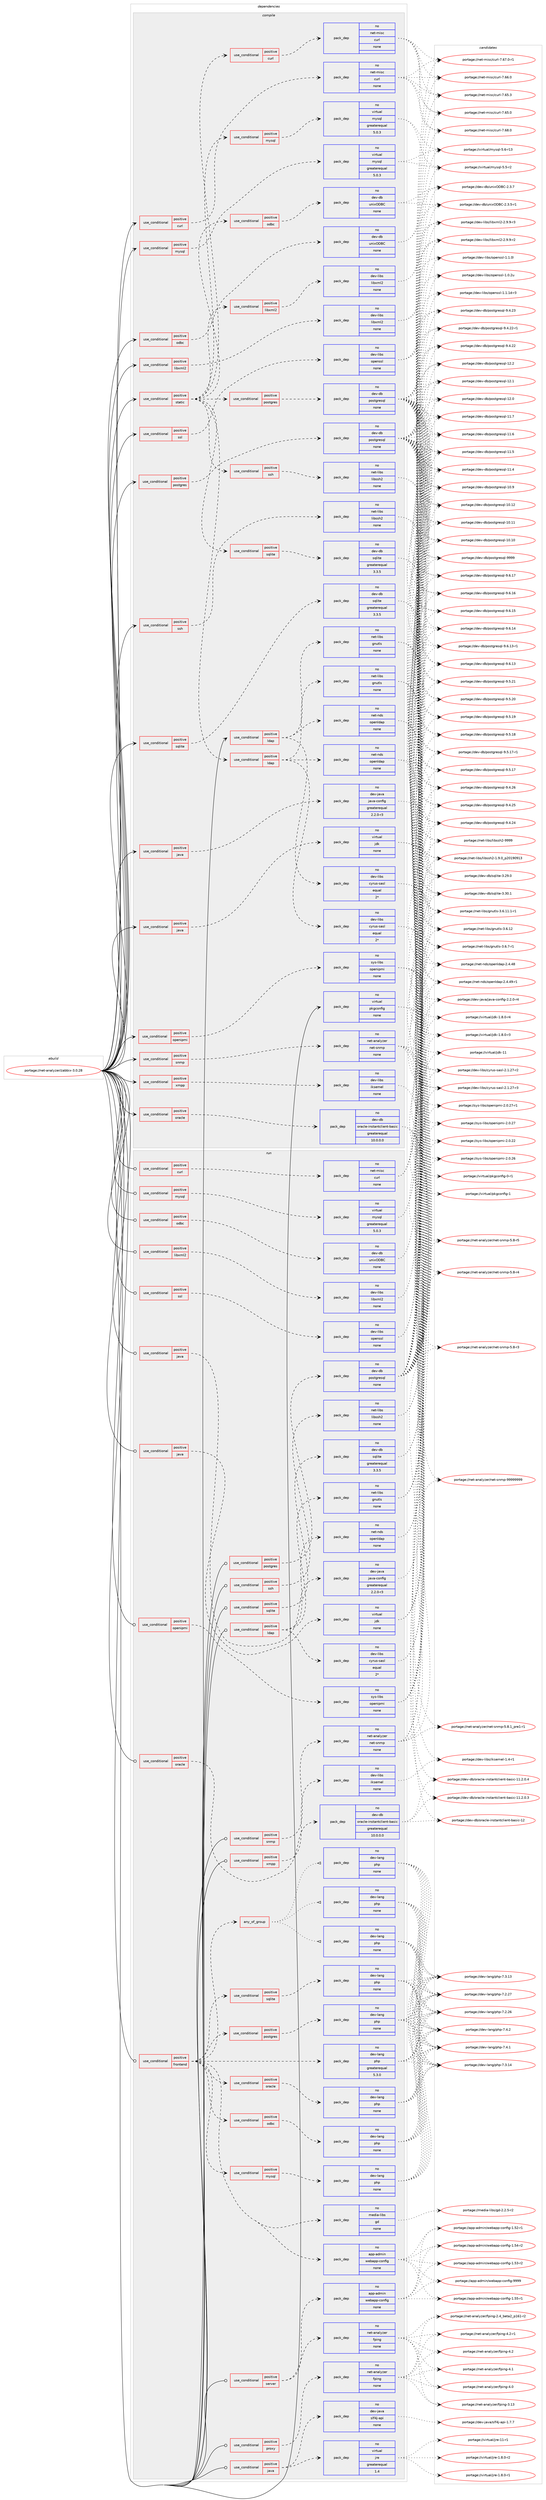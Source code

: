 digraph prolog {

# *************
# Graph options
# *************

newrank=true;
concentrate=true;
compound=true;
graph [rankdir=LR,fontname=Helvetica,fontsize=10,ranksep=1.5];#, ranksep=2.5, nodesep=0.2];
edge  [arrowhead=vee];
node  [fontname=Helvetica,fontsize=10];

# **********
# The ebuild
# **********

subgraph cluster_leftcol {
color=gray;
rank=same;
label=<<i>ebuild</i>>;
id [label="portage://net-analyzer/zabbix-3.0.28", color=red, width=4, href="../net-analyzer/zabbix-3.0.28.svg"];
}

# ****************
# The dependencies
# ****************

subgraph cluster_midcol {
color=gray;
label=<<i>dependencies</i>>;
subgraph cluster_compile {
fillcolor="#eeeeee";
style=filled;
label=<<i>compile</i>>;
subgraph cond33427 {
dependency149608 [label=<<TABLE BORDER="0" CELLBORDER="1" CELLSPACING="0" CELLPADDING="4"><TR><TD ROWSPAN="3" CELLPADDING="10">use_conditional</TD></TR><TR><TD>positive</TD></TR><TR><TD>curl</TD></TR></TABLE>>, shape=none, color=red];
subgraph pack113728 {
dependency149609 [label=<<TABLE BORDER="0" CELLBORDER="1" CELLSPACING="0" CELLPADDING="4" WIDTH="220"><TR><TD ROWSPAN="6" CELLPADDING="30">pack_dep</TD></TR><TR><TD WIDTH="110">no</TD></TR><TR><TD>net-misc</TD></TR><TR><TD>curl</TD></TR><TR><TD>none</TD></TR><TR><TD></TD></TR></TABLE>>, shape=none, color=blue];
}
dependency149608:e -> dependency149609:w [weight=20,style="dashed",arrowhead="vee"];
}
id:e -> dependency149608:w [weight=20,style="solid",arrowhead="vee"];
subgraph cond33428 {
dependency149610 [label=<<TABLE BORDER="0" CELLBORDER="1" CELLSPACING="0" CELLPADDING="4"><TR><TD ROWSPAN="3" CELLPADDING="10">use_conditional</TD></TR><TR><TD>positive</TD></TR><TR><TD>java</TD></TR></TABLE>>, shape=none, color=red];
subgraph pack113729 {
dependency149611 [label=<<TABLE BORDER="0" CELLBORDER="1" CELLSPACING="0" CELLPADDING="4" WIDTH="220"><TR><TD ROWSPAN="6" CELLPADDING="30">pack_dep</TD></TR><TR><TD WIDTH="110">no</TD></TR><TR><TD>dev-java</TD></TR><TR><TD>java-config</TD></TR><TR><TD>greaterequal</TD></TR><TR><TD>2.2.0-r3</TD></TR></TABLE>>, shape=none, color=blue];
}
dependency149610:e -> dependency149611:w [weight=20,style="dashed",arrowhead="vee"];
}
id:e -> dependency149610:w [weight=20,style="solid",arrowhead="vee"];
subgraph cond33429 {
dependency149612 [label=<<TABLE BORDER="0" CELLBORDER="1" CELLSPACING="0" CELLPADDING="4"><TR><TD ROWSPAN="3" CELLPADDING="10">use_conditional</TD></TR><TR><TD>positive</TD></TR><TR><TD>java</TD></TR></TABLE>>, shape=none, color=red];
subgraph pack113730 {
dependency149613 [label=<<TABLE BORDER="0" CELLBORDER="1" CELLSPACING="0" CELLPADDING="4" WIDTH="220"><TR><TD ROWSPAN="6" CELLPADDING="30">pack_dep</TD></TR><TR><TD WIDTH="110">no</TD></TR><TR><TD>virtual</TD></TR><TR><TD>jdk</TD></TR><TR><TD>none</TD></TR><TR><TD></TD></TR></TABLE>>, shape=none, color=blue];
}
dependency149612:e -> dependency149613:w [weight=20,style="dashed",arrowhead="vee"];
}
id:e -> dependency149612:w [weight=20,style="solid",arrowhead="vee"];
subgraph cond33430 {
dependency149614 [label=<<TABLE BORDER="0" CELLBORDER="1" CELLSPACING="0" CELLPADDING="4"><TR><TD ROWSPAN="3" CELLPADDING="10">use_conditional</TD></TR><TR><TD>positive</TD></TR><TR><TD>ldap</TD></TR></TABLE>>, shape=none, color=red];
subgraph pack113731 {
dependency149615 [label=<<TABLE BORDER="0" CELLBORDER="1" CELLSPACING="0" CELLPADDING="4" WIDTH="220"><TR><TD ROWSPAN="6" CELLPADDING="30">pack_dep</TD></TR><TR><TD WIDTH="110">no</TD></TR><TR><TD>net-nds</TD></TR><TR><TD>openldap</TD></TR><TR><TD>none</TD></TR><TR><TD></TD></TR></TABLE>>, shape=none, color=blue];
}
dependency149614:e -> dependency149615:w [weight=20,style="dashed",arrowhead="vee"];
subgraph pack113732 {
dependency149616 [label=<<TABLE BORDER="0" CELLBORDER="1" CELLSPACING="0" CELLPADDING="4" WIDTH="220"><TR><TD ROWSPAN="6" CELLPADDING="30">pack_dep</TD></TR><TR><TD WIDTH="110">no</TD></TR><TR><TD>dev-libs</TD></TR><TR><TD>cyrus-sasl</TD></TR><TR><TD>equal</TD></TR><TR><TD>2*</TD></TR></TABLE>>, shape=none, color=blue];
}
dependency149614:e -> dependency149616:w [weight=20,style="dashed",arrowhead="vee"];
subgraph pack113733 {
dependency149617 [label=<<TABLE BORDER="0" CELLBORDER="1" CELLSPACING="0" CELLPADDING="4" WIDTH="220"><TR><TD ROWSPAN="6" CELLPADDING="30">pack_dep</TD></TR><TR><TD WIDTH="110">no</TD></TR><TR><TD>net-libs</TD></TR><TR><TD>gnutls</TD></TR><TR><TD>none</TD></TR><TR><TD></TD></TR></TABLE>>, shape=none, color=blue];
}
dependency149614:e -> dependency149617:w [weight=20,style="dashed",arrowhead="vee"];
}
id:e -> dependency149614:w [weight=20,style="solid",arrowhead="vee"];
subgraph cond33431 {
dependency149618 [label=<<TABLE BORDER="0" CELLBORDER="1" CELLSPACING="0" CELLPADDING="4"><TR><TD ROWSPAN="3" CELLPADDING="10">use_conditional</TD></TR><TR><TD>positive</TD></TR><TR><TD>libxml2</TD></TR></TABLE>>, shape=none, color=red];
subgraph pack113734 {
dependency149619 [label=<<TABLE BORDER="0" CELLBORDER="1" CELLSPACING="0" CELLPADDING="4" WIDTH="220"><TR><TD ROWSPAN="6" CELLPADDING="30">pack_dep</TD></TR><TR><TD WIDTH="110">no</TD></TR><TR><TD>dev-libs</TD></TR><TR><TD>libxml2</TD></TR><TR><TD>none</TD></TR><TR><TD></TD></TR></TABLE>>, shape=none, color=blue];
}
dependency149618:e -> dependency149619:w [weight=20,style="dashed",arrowhead="vee"];
}
id:e -> dependency149618:w [weight=20,style="solid",arrowhead="vee"];
subgraph cond33432 {
dependency149620 [label=<<TABLE BORDER="0" CELLBORDER="1" CELLSPACING="0" CELLPADDING="4"><TR><TD ROWSPAN="3" CELLPADDING="10">use_conditional</TD></TR><TR><TD>positive</TD></TR><TR><TD>mysql</TD></TR></TABLE>>, shape=none, color=red];
subgraph pack113735 {
dependency149621 [label=<<TABLE BORDER="0" CELLBORDER="1" CELLSPACING="0" CELLPADDING="4" WIDTH="220"><TR><TD ROWSPAN="6" CELLPADDING="30">pack_dep</TD></TR><TR><TD WIDTH="110">no</TD></TR><TR><TD>virtual</TD></TR><TR><TD>mysql</TD></TR><TR><TD>greaterequal</TD></TR><TR><TD>5.0.3</TD></TR></TABLE>>, shape=none, color=blue];
}
dependency149620:e -> dependency149621:w [weight=20,style="dashed",arrowhead="vee"];
}
id:e -> dependency149620:w [weight=20,style="solid",arrowhead="vee"];
subgraph cond33433 {
dependency149622 [label=<<TABLE BORDER="0" CELLBORDER="1" CELLSPACING="0" CELLPADDING="4"><TR><TD ROWSPAN="3" CELLPADDING="10">use_conditional</TD></TR><TR><TD>positive</TD></TR><TR><TD>odbc</TD></TR></TABLE>>, shape=none, color=red];
subgraph pack113736 {
dependency149623 [label=<<TABLE BORDER="0" CELLBORDER="1" CELLSPACING="0" CELLPADDING="4" WIDTH="220"><TR><TD ROWSPAN="6" CELLPADDING="30">pack_dep</TD></TR><TR><TD WIDTH="110">no</TD></TR><TR><TD>dev-db</TD></TR><TR><TD>unixODBC</TD></TR><TR><TD>none</TD></TR><TR><TD></TD></TR></TABLE>>, shape=none, color=blue];
}
dependency149622:e -> dependency149623:w [weight=20,style="dashed",arrowhead="vee"];
}
id:e -> dependency149622:w [weight=20,style="solid",arrowhead="vee"];
subgraph cond33434 {
dependency149624 [label=<<TABLE BORDER="0" CELLBORDER="1" CELLSPACING="0" CELLPADDING="4"><TR><TD ROWSPAN="3" CELLPADDING="10">use_conditional</TD></TR><TR><TD>positive</TD></TR><TR><TD>openipmi</TD></TR></TABLE>>, shape=none, color=red];
subgraph pack113737 {
dependency149625 [label=<<TABLE BORDER="0" CELLBORDER="1" CELLSPACING="0" CELLPADDING="4" WIDTH="220"><TR><TD ROWSPAN="6" CELLPADDING="30">pack_dep</TD></TR><TR><TD WIDTH="110">no</TD></TR><TR><TD>sys-libs</TD></TR><TR><TD>openipmi</TD></TR><TR><TD>none</TD></TR><TR><TD></TD></TR></TABLE>>, shape=none, color=blue];
}
dependency149624:e -> dependency149625:w [weight=20,style="dashed",arrowhead="vee"];
}
id:e -> dependency149624:w [weight=20,style="solid",arrowhead="vee"];
subgraph cond33435 {
dependency149626 [label=<<TABLE BORDER="0" CELLBORDER="1" CELLSPACING="0" CELLPADDING="4"><TR><TD ROWSPAN="3" CELLPADDING="10">use_conditional</TD></TR><TR><TD>positive</TD></TR><TR><TD>oracle</TD></TR></TABLE>>, shape=none, color=red];
subgraph pack113738 {
dependency149627 [label=<<TABLE BORDER="0" CELLBORDER="1" CELLSPACING="0" CELLPADDING="4" WIDTH="220"><TR><TD ROWSPAN="6" CELLPADDING="30">pack_dep</TD></TR><TR><TD WIDTH="110">no</TD></TR><TR><TD>dev-db</TD></TR><TR><TD>oracle-instantclient-basic</TD></TR><TR><TD>greaterequal</TD></TR><TR><TD>10.0.0.0</TD></TR></TABLE>>, shape=none, color=blue];
}
dependency149626:e -> dependency149627:w [weight=20,style="dashed",arrowhead="vee"];
}
id:e -> dependency149626:w [weight=20,style="solid",arrowhead="vee"];
subgraph cond33436 {
dependency149628 [label=<<TABLE BORDER="0" CELLBORDER="1" CELLSPACING="0" CELLPADDING="4"><TR><TD ROWSPAN="3" CELLPADDING="10">use_conditional</TD></TR><TR><TD>positive</TD></TR><TR><TD>postgres</TD></TR></TABLE>>, shape=none, color=red];
subgraph pack113739 {
dependency149629 [label=<<TABLE BORDER="0" CELLBORDER="1" CELLSPACING="0" CELLPADDING="4" WIDTH="220"><TR><TD ROWSPAN="6" CELLPADDING="30">pack_dep</TD></TR><TR><TD WIDTH="110">no</TD></TR><TR><TD>dev-db</TD></TR><TR><TD>postgresql</TD></TR><TR><TD>none</TD></TR><TR><TD></TD></TR></TABLE>>, shape=none, color=blue];
}
dependency149628:e -> dependency149629:w [weight=20,style="dashed",arrowhead="vee"];
}
id:e -> dependency149628:w [weight=20,style="solid",arrowhead="vee"];
subgraph cond33437 {
dependency149630 [label=<<TABLE BORDER="0" CELLBORDER="1" CELLSPACING="0" CELLPADDING="4"><TR><TD ROWSPAN="3" CELLPADDING="10">use_conditional</TD></TR><TR><TD>positive</TD></TR><TR><TD>snmp</TD></TR></TABLE>>, shape=none, color=red];
subgraph pack113740 {
dependency149631 [label=<<TABLE BORDER="0" CELLBORDER="1" CELLSPACING="0" CELLPADDING="4" WIDTH="220"><TR><TD ROWSPAN="6" CELLPADDING="30">pack_dep</TD></TR><TR><TD WIDTH="110">no</TD></TR><TR><TD>net-analyzer</TD></TR><TR><TD>net-snmp</TD></TR><TR><TD>none</TD></TR><TR><TD></TD></TR></TABLE>>, shape=none, color=blue];
}
dependency149630:e -> dependency149631:w [weight=20,style="dashed",arrowhead="vee"];
}
id:e -> dependency149630:w [weight=20,style="solid",arrowhead="vee"];
subgraph cond33438 {
dependency149632 [label=<<TABLE BORDER="0" CELLBORDER="1" CELLSPACING="0" CELLPADDING="4"><TR><TD ROWSPAN="3" CELLPADDING="10">use_conditional</TD></TR><TR><TD>positive</TD></TR><TR><TD>sqlite</TD></TR></TABLE>>, shape=none, color=red];
subgraph pack113741 {
dependency149633 [label=<<TABLE BORDER="0" CELLBORDER="1" CELLSPACING="0" CELLPADDING="4" WIDTH="220"><TR><TD ROWSPAN="6" CELLPADDING="30">pack_dep</TD></TR><TR><TD WIDTH="110">no</TD></TR><TR><TD>dev-db</TD></TR><TR><TD>sqlite</TD></TR><TR><TD>greaterequal</TD></TR><TR><TD>3.3.5</TD></TR></TABLE>>, shape=none, color=blue];
}
dependency149632:e -> dependency149633:w [weight=20,style="dashed",arrowhead="vee"];
}
id:e -> dependency149632:w [weight=20,style="solid",arrowhead="vee"];
subgraph cond33439 {
dependency149634 [label=<<TABLE BORDER="0" CELLBORDER="1" CELLSPACING="0" CELLPADDING="4"><TR><TD ROWSPAN="3" CELLPADDING="10">use_conditional</TD></TR><TR><TD>positive</TD></TR><TR><TD>ssh</TD></TR></TABLE>>, shape=none, color=red];
subgraph pack113742 {
dependency149635 [label=<<TABLE BORDER="0" CELLBORDER="1" CELLSPACING="0" CELLPADDING="4" WIDTH="220"><TR><TD ROWSPAN="6" CELLPADDING="30">pack_dep</TD></TR><TR><TD WIDTH="110">no</TD></TR><TR><TD>net-libs</TD></TR><TR><TD>libssh2</TD></TR><TR><TD>none</TD></TR><TR><TD></TD></TR></TABLE>>, shape=none, color=blue];
}
dependency149634:e -> dependency149635:w [weight=20,style="dashed",arrowhead="vee"];
}
id:e -> dependency149634:w [weight=20,style="solid",arrowhead="vee"];
subgraph cond33440 {
dependency149636 [label=<<TABLE BORDER="0" CELLBORDER="1" CELLSPACING="0" CELLPADDING="4"><TR><TD ROWSPAN="3" CELLPADDING="10">use_conditional</TD></TR><TR><TD>positive</TD></TR><TR><TD>ssl</TD></TR></TABLE>>, shape=none, color=red];
subgraph pack113743 {
dependency149637 [label=<<TABLE BORDER="0" CELLBORDER="1" CELLSPACING="0" CELLPADDING="4" WIDTH="220"><TR><TD ROWSPAN="6" CELLPADDING="30">pack_dep</TD></TR><TR><TD WIDTH="110">no</TD></TR><TR><TD>dev-libs</TD></TR><TR><TD>openssl</TD></TR><TR><TD>none</TD></TR><TR><TD></TD></TR></TABLE>>, shape=none, color=blue];
}
dependency149636:e -> dependency149637:w [weight=20,style="dashed",arrowhead="vee"];
}
id:e -> dependency149636:w [weight=20,style="solid",arrowhead="vee"];
subgraph cond33441 {
dependency149638 [label=<<TABLE BORDER="0" CELLBORDER="1" CELLSPACING="0" CELLPADDING="4"><TR><TD ROWSPAN="3" CELLPADDING="10">use_conditional</TD></TR><TR><TD>positive</TD></TR><TR><TD>static</TD></TR></TABLE>>, shape=none, color=red];
subgraph cond33442 {
dependency149639 [label=<<TABLE BORDER="0" CELLBORDER="1" CELLSPACING="0" CELLPADDING="4"><TR><TD ROWSPAN="3" CELLPADDING="10">use_conditional</TD></TR><TR><TD>positive</TD></TR><TR><TD>ldap</TD></TR></TABLE>>, shape=none, color=red];
subgraph pack113744 {
dependency149640 [label=<<TABLE BORDER="0" CELLBORDER="1" CELLSPACING="0" CELLPADDING="4" WIDTH="220"><TR><TD ROWSPAN="6" CELLPADDING="30">pack_dep</TD></TR><TR><TD WIDTH="110">no</TD></TR><TR><TD>net-nds</TD></TR><TR><TD>openldap</TD></TR><TR><TD>none</TD></TR><TR><TD></TD></TR></TABLE>>, shape=none, color=blue];
}
dependency149639:e -> dependency149640:w [weight=20,style="dashed",arrowhead="vee"];
subgraph pack113745 {
dependency149641 [label=<<TABLE BORDER="0" CELLBORDER="1" CELLSPACING="0" CELLPADDING="4" WIDTH="220"><TR><TD ROWSPAN="6" CELLPADDING="30">pack_dep</TD></TR><TR><TD WIDTH="110">no</TD></TR><TR><TD>dev-libs</TD></TR><TR><TD>cyrus-sasl</TD></TR><TR><TD>equal</TD></TR><TR><TD>2*</TD></TR></TABLE>>, shape=none, color=blue];
}
dependency149639:e -> dependency149641:w [weight=20,style="dashed",arrowhead="vee"];
subgraph pack113746 {
dependency149642 [label=<<TABLE BORDER="0" CELLBORDER="1" CELLSPACING="0" CELLPADDING="4" WIDTH="220"><TR><TD ROWSPAN="6" CELLPADDING="30">pack_dep</TD></TR><TR><TD WIDTH="110">no</TD></TR><TR><TD>net-libs</TD></TR><TR><TD>gnutls</TD></TR><TR><TD>none</TD></TR><TR><TD></TD></TR></TABLE>>, shape=none, color=blue];
}
dependency149639:e -> dependency149642:w [weight=20,style="dashed",arrowhead="vee"];
}
dependency149638:e -> dependency149639:w [weight=20,style="dashed",arrowhead="vee"];
subgraph cond33443 {
dependency149643 [label=<<TABLE BORDER="0" CELLBORDER="1" CELLSPACING="0" CELLPADDING="4"><TR><TD ROWSPAN="3" CELLPADDING="10">use_conditional</TD></TR><TR><TD>positive</TD></TR><TR><TD>mysql</TD></TR></TABLE>>, shape=none, color=red];
subgraph pack113747 {
dependency149644 [label=<<TABLE BORDER="0" CELLBORDER="1" CELLSPACING="0" CELLPADDING="4" WIDTH="220"><TR><TD ROWSPAN="6" CELLPADDING="30">pack_dep</TD></TR><TR><TD WIDTH="110">no</TD></TR><TR><TD>virtual</TD></TR><TR><TD>mysql</TD></TR><TR><TD>greaterequal</TD></TR><TR><TD>5.0.3</TD></TR></TABLE>>, shape=none, color=blue];
}
dependency149643:e -> dependency149644:w [weight=20,style="dashed",arrowhead="vee"];
}
dependency149638:e -> dependency149643:w [weight=20,style="dashed",arrowhead="vee"];
subgraph cond33444 {
dependency149645 [label=<<TABLE BORDER="0" CELLBORDER="1" CELLSPACING="0" CELLPADDING="4"><TR><TD ROWSPAN="3" CELLPADDING="10">use_conditional</TD></TR><TR><TD>positive</TD></TR><TR><TD>sqlite</TD></TR></TABLE>>, shape=none, color=red];
subgraph pack113748 {
dependency149646 [label=<<TABLE BORDER="0" CELLBORDER="1" CELLSPACING="0" CELLPADDING="4" WIDTH="220"><TR><TD ROWSPAN="6" CELLPADDING="30">pack_dep</TD></TR><TR><TD WIDTH="110">no</TD></TR><TR><TD>dev-db</TD></TR><TR><TD>sqlite</TD></TR><TR><TD>greaterequal</TD></TR><TR><TD>3.3.5</TD></TR></TABLE>>, shape=none, color=blue];
}
dependency149645:e -> dependency149646:w [weight=20,style="dashed",arrowhead="vee"];
}
dependency149638:e -> dependency149645:w [weight=20,style="dashed",arrowhead="vee"];
subgraph cond33445 {
dependency149647 [label=<<TABLE BORDER="0" CELLBORDER="1" CELLSPACING="0" CELLPADDING="4"><TR><TD ROWSPAN="3" CELLPADDING="10">use_conditional</TD></TR><TR><TD>positive</TD></TR><TR><TD>postgres</TD></TR></TABLE>>, shape=none, color=red];
subgraph pack113749 {
dependency149648 [label=<<TABLE BORDER="0" CELLBORDER="1" CELLSPACING="0" CELLPADDING="4" WIDTH="220"><TR><TD ROWSPAN="6" CELLPADDING="30">pack_dep</TD></TR><TR><TD WIDTH="110">no</TD></TR><TR><TD>dev-db</TD></TR><TR><TD>postgresql</TD></TR><TR><TD>none</TD></TR><TR><TD></TD></TR></TABLE>>, shape=none, color=blue];
}
dependency149647:e -> dependency149648:w [weight=20,style="dashed",arrowhead="vee"];
}
dependency149638:e -> dependency149647:w [weight=20,style="dashed",arrowhead="vee"];
subgraph cond33446 {
dependency149649 [label=<<TABLE BORDER="0" CELLBORDER="1" CELLSPACING="0" CELLPADDING="4"><TR><TD ROWSPAN="3" CELLPADDING="10">use_conditional</TD></TR><TR><TD>positive</TD></TR><TR><TD>libxml2</TD></TR></TABLE>>, shape=none, color=red];
subgraph pack113750 {
dependency149650 [label=<<TABLE BORDER="0" CELLBORDER="1" CELLSPACING="0" CELLPADDING="4" WIDTH="220"><TR><TD ROWSPAN="6" CELLPADDING="30">pack_dep</TD></TR><TR><TD WIDTH="110">no</TD></TR><TR><TD>dev-libs</TD></TR><TR><TD>libxml2</TD></TR><TR><TD>none</TD></TR><TR><TD></TD></TR></TABLE>>, shape=none, color=blue];
}
dependency149649:e -> dependency149650:w [weight=20,style="dashed",arrowhead="vee"];
}
dependency149638:e -> dependency149649:w [weight=20,style="dashed",arrowhead="vee"];
subgraph cond33447 {
dependency149651 [label=<<TABLE BORDER="0" CELLBORDER="1" CELLSPACING="0" CELLPADDING="4"><TR><TD ROWSPAN="3" CELLPADDING="10">use_conditional</TD></TR><TR><TD>positive</TD></TR><TR><TD>curl</TD></TR></TABLE>>, shape=none, color=red];
subgraph pack113751 {
dependency149652 [label=<<TABLE BORDER="0" CELLBORDER="1" CELLSPACING="0" CELLPADDING="4" WIDTH="220"><TR><TD ROWSPAN="6" CELLPADDING="30">pack_dep</TD></TR><TR><TD WIDTH="110">no</TD></TR><TR><TD>net-misc</TD></TR><TR><TD>curl</TD></TR><TR><TD>none</TD></TR><TR><TD></TD></TR></TABLE>>, shape=none, color=blue];
}
dependency149651:e -> dependency149652:w [weight=20,style="dashed",arrowhead="vee"];
}
dependency149638:e -> dependency149651:w [weight=20,style="dashed",arrowhead="vee"];
subgraph cond33448 {
dependency149653 [label=<<TABLE BORDER="0" CELLBORDER="1" CELLSPACING="0" CELLPADDING="4"><TR><TD ROWSPAN="3" CELLPADDING="10">use_conditional</TD></TR><TR><TD>positive</TD></TR><TR><TD>ssh</TD></TR></TABLE>>, shape=none, color=red];
subgraph pack113752 {
dependency149654 [label=<<TABLE BORDER="0" CELLBORDER="1" CELLSPACING="0" CELLPADDING="4" WIDTH="220"><TR><TD ROWSPAN="6" CELLPADDING="30">pack_dep</TD></TR><TR><TD WIDTH="110">no</TD></TR><TR><TD>net-libs</TD></TR><TR><TD>libssh2</TD></TR><TR><TD>none</TD></TR><TR><TD></TD></TR></TABLE>>, shape=none, color=blue];
}
dependency149653:e -> dependency149654:w [weight=20,style="dashed",arrowhead="vee"];
}
dependency149638:e -> dependency149653:w [weight=20,style="dashed",arrowhead="vee"];
subgraph cond33449 {
dependency149655 [label=<<TABLE BORDER="0" CELLBORDER="1" CELLSPACING="0" CELLPADDING="4"><TR><TD ROWSPAN="3" CELLPADDING="10">use_conditional</TD></TR><TR><TD>positive</TD></TR><TR><TD>odbc</TD></TR></TABLE>>, shape=none, color=red];
subgraph pack113753 {
dependency149656 [label=<<TABLE BORDER="0" CELLBORDER="1" CELLSPACING="0" CELLPADDING="4" WIDTH="220"><TR><TD ROWSPAN="6" CELLPADDING="30">pack_dep</TD></TR><TR><TD WIDTH="110">no</TD></TR><TR><TD>dev-db</TD></TR><TR><TD>unixODBC</TD></TR><TR><TD>none</TD></TR><TR><TD></TD></TR></TABLE>>, shape=none, color=blue];
}
dependency149655:e -> dependency149656:w [weight=20,style="dashed",arrowhead="vee"];
}
dependency149638:e -> dependency149655:w [weight=20,style="dashed",arrowhead="vee"];
}
id:e -> dependency149638:w [weight=20,style="solid",arrowhead="vee"];
subgraph cond33450 {
dependency149657 [label=<<TABLE BORDER="0" CELLBORDER="1" CELLSPACING="0" CELLPADDING="4"><TR><TD ROWSPAN="3" CELLPADDING="10">use_conditional</TD></TR><TR><TD>positive</TD></TR><TR><TD>xmpp</TD></TR></TABLE>>, shape=none, color=red];
subgraph pack113754 {
dependency149658 [label=<<TABLE BORDER="0" CELLBORDER="1" CELLSPACING="0" CELLPADDING="4" WIDTH="220"><TR><TD ROWSPAN="6" CELLPADDING="30">pack_dep</TD></TR><TR><TD WIDTH="110">no</TD></TR><TR><TD>dev-libs</TD></TR><TR><TD>iksemel</TD></TR><TR><TD>none</TD></TR><TR><TD></TD></TR></TABLE>>, shape=none, color=blue];
}
dependency149657:e -> dependency149658:w [weight=20,style="dashed",arrowhead="vee"];
}
id:e -> dependency149657:w [weight=20,style="solid",arrowhead="vee"];
subgraph pack113755 {
dependency149659 [label=<<TABLE BORDER="0" CELLBORDER="1" CELLSPACING="0" CELLPADDING="4" WIDTH="220"><TR><TD ROWSPAN="6" CELLPADDING="30">pack_dep</TD></TR><TR><TD WIDTH="110">no</TD></TR><TR><TD>virtual</TD></TR><TR><TD>pkgconfig</TD></TR><TR><TD>none</TD></TR><TR><TD></TD></TR></TABLE>>, shape=none, color=blue];
}
id:e -> dependency149659:w [weight=20,style="solid",arrowhead="vee"];
}
subgraph cluster_compileandrun {
fillcolor="#eeeeee";
style=filled;
label=<<i>compile and run</i>>;
}
subgraph cluster_run {
fillcolor="#eeeeee";
style=filled;
label=<<i>run</i>>;
subgraph cond33451 {
dependency149660 [label=<<TABLE BORDER="0" CELLBORDER="1" CELLSPACING="0" CELLPADDING="4"><TR><TD ROWSPAN="3" CELLPADDING="10">use_conditional</TD></TR><TR><TD>positive</TD></TR><TR><TD>curl</TD></TR></TABLE>>, shape=none, color=red];
subgraph pack113756 {
dependency149661 [label=<<TABLE BORDER="0" CELLBORDER="1" CELLSPACING="0" CELLPADDING="4" WIDTH="220"><TR><TD ROWSPAN="6" CELLPADDING="30">pack_dep</TD></TR><TR><TD WIDTH="110">no</TD></TR><TR><TD>net-misc</TD></TR><TR><TD>curl</TD></TR><TR><TD>none</TD></TR><TR><TD></TD></TR></TABLE>>, shape=none, color=blue];
}
dependency149660:e -> dependency149661:w [weight=20,style="dashed",arrowhead="vee"];
}
id:e -> dependency149660:w [weight=20,style="solid",arrowhead="odot"];
subgraph cond33452 {
dependency149662 [label=<<TABLE BORDER="0" CELLBORDER="1" CELLSPACING="0" CELLPADDING="4"><TR><TD ROWSPAN="3" CELLPADDING="10">use_conditional</TD></TR><TR><TD>positive</TD></TR><TR><TD>frontend</TD></TR></TABLE>>, shape=none, color=red];
subgraph pack113757 {
dependency149663 [label=<<TABLE BORDER="0" CELLBORDER="1" CELLSPACING="0" CELLPADDING="4" WIDTH="220"><TR><TD ROWSPAN="6" CELLPADDING="30">pack_dep</TD></TR><TR><TD WIDTH="110">no</TD></TR><TR><TD>dev-lang</TD></TR><TR><TD>php</TD></TR><TR><TD>greaterequal</TD></TR><TR><TD>5.3.0</TD></TR></TABLE>>, shape=none, color=blue];
}
dependency149662:e -> dependency149663:w [weight=20,style="dashed",arrowhead="vee"];
subgraph any2301 {
dependency149664 [label=<<TABLE BORDER="0" CELLBORDER="1" CELLSPACING="0" CELLPADDING="4"><TR><TD CELLPADDING="10">any_of_group</TD></TR></TABLE>>, shape=none, color=red];subgraph pack113758 {
dependency149665 [label=<<TABLE BORDER="0" CELLBORDER="1" CELLSPACING="0" CELLPADDING="4" WIDTH="220"><TR><TD ROWSPAN="6" CELLPADDING="30">pack_dep</TD></TR><TR><TD WIDTH="110">no</TD></TR><TR><TD>dev-lang</TD></TR><TR><TD>php</TD></TR><TR><TD>none</TD></TR><TR><TD></TD></TR></TABLE>>, shape=none, color=blue];
}
dependency149664:e -> dependency149665:w [weight=20,style="dotted",arrowhead="oinv"];
subgraph pack113759 {
dependency149666 [label=<<TABLE BORDER="0" CELLBORDER="1" CELLSPACING="0" CELLPADDING="4" WIDTH="220"><TR><TD ROWSPAN="6" CELLPADDING="30">pack_dep</TD></TR><TR><TD WIDTH="110">no</TD></TR><TR><TD>dev-lang</TD></TR><TR><TD>php</TD></TR><TR><TD>none</TD></TR><TR><TD></TD></TR></TABLE>>, shape=none, color=blue];
}
dependency149664:e -> dependency149666:w [weight=20,style="dotted",arrowhead="oinv"];
subgraph pack113760 {
dependency149667 [label=<<TABLE BORDER="0" CELLBORDER="1" CELLSPACING="0" CELLPADDING="4" WIDTH="220"><TR><TD ROWSPAN="6" CELLPADDING="30">pack_dep</TD></TR><TR><TD WIDTH="110">no</TD></TR><TR><TD>dev-lang</TD></TR><TR><TD>php</TD></TR><TR><TD>none</TD></TR><TR><TD></TD></TR></TABLE>>, shape=none, color=blue];
}
dependency149664:e -> dependency149667:w [weight=20,style="dotted",arrowhead="oinv"];
}
dependency149662:e -> dependency149664:w [weight=20,style="dashed",arrowhead="vee"];
subgraph cond33453 {
dependency149668 [label=<<TABLE BORDER="0" CELLBORDER="1" CELLSPACING="0" CELLPADDING="4"><TR><TD ROWSPAN="3" CELLPADDING="10">use_conditional</TD></TR><TR><TD>positive</TD></TR><TR><TD>mysql</TD></TR></TABLE>>, shape=none, color=red];
subgraph pack113761 {
dependency149669 [label=<<TABLE BORDER="0" CELLBORDER="1" CELLSPACING="0" CELLPADDING="4" WIDTH="220"><TR><TD ROWSPAN="6" CELLPADDING="30">pack_dep</TD></TR><TR><TD WIDTH="110">no</TD></TR><TR><TD>dev-lang</TD></TR><TR><TD>php</TD></TR><TR><TD>none</TD></TR><TR><TD></TD></TR></TABLE>>, shape=none, color=blue];
}
dependency149668:e -> dependency149669:w [weight=20,style="dashed",arrowhead="vee"];
}
dependency149662:e -> dependency149668:w [weight=20,style="dashed",arrowhead="vee"];
subgraph cond33454 {
dependency149670 [label=<<TABLE BORDER="0" CELLBORDER="1" CELLSPACING="0" CELLPADDING="4"><TR><TD ROWSPAN="3" CELLPADDING="10">use_conditional</TD></TR><TR><TD>positive</TD></TR><TR><TD>odbc</TD></TR></TABLE>>, shape=none, color=red];
subgraph pack113762 {
dependency149671 [label=<<TABLE BORDER="0" CELLBORDER="1" CELLSPACING="0" CELLPADDING="4" WIDTH="220"><TR><TD ROWSPAN="6" CELLPADDING="30">pack_dep</TD></TR><TR><TD WIDTH="110">no</TD></TR><TR><TD>dev-lang</TD></TR><TR><TD>php</TD></TR><TR><TD>none</TD></TR><TR><TD></TD></TR></TABLE>>, shape=none, color=blue];
}
dependency149670:e -> dependency149671:w [weight=20,style="dashed",arrowhead="vee"];
}
dependency149662:e -> dependency149670:w [weight=20,style="dashed",arrowhead="vee"];
subgraph cond33455 {
dependency149672 [label=<<TABLE BORDER="0" CELLBORDER="1" CELLSPACING="0" CELLPADDING="4"><TR><TD ROWSPAN="3" CELLPADDING="10">use_conditional</TD></TR><TR><TD>positive</TD></TR><TR><TD>oracle</TD></TR></TABLE>>, shape=none, color=red];
subgraph pack113763 {
dependency149673 [label=<<TABLE BORDER="0" CELLBORDER="1" CELLSPACING="0" CELLPADDING="4" WIDTH="220"><TR><TD ROWSPAN="6" CELLPADDING="30">pack_dep</TD></TR><TR><TD WIDTH="110">no</TD></TR><TR><TD>dev-lang</TD></TR><TR><TD>php</TD></TR><TR><TD>none</TD></TR><TR><TD></TD></TR></TABLE>>, shape=none, color=blue];
}
dependency149672:e -> dependency149673:w [weight=20,style="dashed",arrowhead="vee"];
}
dependency149662:e -> dependency149672:w [weight=20,style="dashed",arrowhead="vee"];
subgraph cond33456 {
dependency149674 [label=<<TABLE BORDER="0" CELLBORDER="1" CELLSPACING="0" CELLPADDING="4"><TR><TD ROWSPAN="3" CELLPADDING="10">use_conditional</TD></TR><TR><TD>positive</TD></TR><TR><TD>postgres</TD></TR></TABLE>>, shape=none, color=red];
subgraph pack113764 {
dependency149675 [label=<<TABLE BORDER="0" CELLBORDER="1" CELLSPACING="0" CELLPADDING="4" WIDTH="220"><TR><TD ROWSPAN="6" CELLPADDING="30">pack_dep</TD></TR><TR><TD WIDTH="110">no</TD></TR><TR><TD>dev-lang</TD></TR><TR><TD>php</TD></TR><TR><TD>none</TD></TR><TR><TD></TD></TR></TABLE>>, shape=none, color=blue];
}
dependency149674:e -> dependency149675:w [weight=20,style="dashed",arrowhead="vee"];
}
dependency149662:e -> dependency149674:w [weight=20,style="dashed",arrowhead="vee"];
subgraph cond33457 {
dependency149676 [label=<<TABLE BORDER="0" CELLBORDER="1" CELLSPACING="0" CELLPADDING="4"><TR><TD ROWSPAN="3" CELLPADDING="10">use_conditional</TD></TR><TR><TD>positive</TD></TR><TR><TD>sqlite</TD></TR></TABLE>>, shape=none, color=red];
subgraph pack113765 {
dependency149677 [label=<<TABLE BORDER="0" CELLBORDER="1" CELLSPACING="0" CELLPADDING="4" WIDTH="220"><TR><TD ROWSPAN="6" CELLPADDING="30">pack_dep</TD></TR><TR><TD WIDTH="110">no</TD></TR><TR><TD>dev-lang</TD></TR><TR><TD>php</TD></TR><TR><TD>none</TD></TR><TR><TD></TD></TR></TABLE>>, shape=none, color=blue];
}
dependency149676:e -> dependency149677:w [weight=20,style="dashed",arrowhead="vee"];
}
dependency149662:e -> dependency149676:w [weight=20,style="dashed",arrowhead="vee"];
subgraph pack113766 {
dependency149678 [label=<<TABLE BORDER="0" CELLBORDER="1" CELLSPACING="0" CELLPADDING="4" WIDTH="220"><TR><TD ROWSPAN="6" CELLPADDING="30">pack_dep</TD></TR><TR><TD WIDTH="110">no</TD></TR><TR><TD>media-libs</TD></TR><TR><TD>gd</TD></TR><TR><TD>none</TD></TR><TR><TD></TD></TR></TABLE>>, shape=none, color=blue];
}
dependency149662:e -> dependency149678:w [weight=20,style="dashed",arrowhead="vee"];
subgraph pack113767 {
dependency149679 [label=<<TABLE BORDER="0" CELLBORDER="1" CELLSPACING="0" CELLPADDING="4" WIDTH="220"><TR><TD ROWSPAN="6" CELLPADDING="30">pack_dep</TD></TR><TR><TD WIDTH="110">no</TD></TR><TR><TD>app-admin</TD></TR><TR><TD>webapp-config</TD></TR><TR><TD>none</TD></TR><TR><TD></TD></TR></TABLE>>, shape=none, color=blue];
}
dependency149662:e -> dependency149679:w [weight=20,style="dashed",arrowhead="vee"];
}
id:e -> dependency149662:w [weight=20,style="solid",arrowhead="odot"];
subgraph cond33458 {
dependency149680 [label=<<TABLE BORDER="0" CELLBORDER="1" CELLSPACING="0" CELLPADDING="4"><TR><TD ROWSPAN="3" CELLPADDING="10">use_conditional</TD></TR><TR><TD>positive</TD></TR><TR><TD>java</TD></TR></TABLE>>, shape=none, color=red];
subgraph pack113768 {
dependency149681 [label=<<TABLE BORDER="0" CELLBORDER="1" CELLSPACING="0" CELLPADDING="4" WIDTH="220"><TR><TD ROWSPAN="6" CELLPADDING="30">pack_dep</TD></TR><TR><TD WIDTH="110">no</TD></TR><TR><TD>dev-java</TD></TR><TR><TD>java-config</TD></TR><TR><TD>greaterequal</TD></TR><TR><TD>2.2.0-r3</TD></TR></TABLE>>, shape=none, color=blue];
}
dependency149680:e -> dependency149681:w [weight=20,style="dashed",arrowhead="vee"];
}
id:e -> dependency149680:w [weight=20,style="solid",arrowhead="odot"];
subgraph cond33459 {
dependency149682 [label=<<TABLE BORDER="0" CELLBORDER="1" CELLSPACING="0" CELLPADDING="4"><TR><TD ROWSPAN="3" CELLPADDING="10">use_conditional</TD></TR><TR><TD>positive</TD></TR><TR><TD>java</TD></TR></TABLE>>, shape=none, color=red];
subgraph pack113769 {
dependency149683 [label=<<TABLE BORDER="0" CELLBORDER="1" CELLSPACING="0" CELLPADDING="4" WIDTH="220"><TR><TD ROWSPAN="6" CELLPADDING="30">pack_dep</TD></TR><TR><TD WIDTH="110">no</TD></TR><TR><TD>virtual</TD></TR><TR><TD>jdk</TD></TR><TR><TD>none</TD></TR><TR><TD></TD></TR></TABLE>>, shape=none, color=blue];
}
dependency149682:e -> dependency149683:w [weight=20,style="dashed",arrowhead="vee"];
}
id:e -> dependency149682:w [weight=20,style="solid",arrowhead="odot"];
subgraph cond33460 {
dependency149684 [label=<<TABLE BORDER="0" CELLBORDER="1" CELLSPACING="0" CELLPADDING="4"><TR><TD ROWSPAN="3" CELLPADDING="10">use_conditional</TD></TR><TR><TD>positive</TD></TR><TR><TD>java</TD></TR></TABLE>>, shape=none, color=red];
subgraph pack113770 {
dependency149685 [label=<<TABLE BORDER="0" CELLBORDER="1" CELLSPACING="0" CELLPADDING="4" WIDTH="220"><TR><TD ROWSPAN="6" CELLPADDING="30">pack_dep</TD></TR><TR><TD WIDTH="110">no</TD></TR><TR><TD>virtual</TD></TR><TR><TD>jre</TD></TR><TR><TD>greaterequal</TD></TR><TR><TD>1.4</TD></TR></TABLE>>, shape=none, color=blue];
}
dependency149684:e -> dependency149685:w [weight=20,style="dashed",arrowhead="vee"];
subgraph pack113771 {
dependency149686 [label=<<TABLE BORDER="0" CELLBORDER="1" CELLSPACING="0" CELLPADDING="4" WIDTH="220"><TR><TD ROWSPAN="6" CELLPADDING="30">pack_dep</TD></TR><TR><TD WIDTH="110">no</TD></TR><TR><TD>dev-java</TD></TR><TR><TD>slf4j-api</TD></TR><TR><TD>none</TD></TR><TR><TD></TD></TR></TABLE>>, shape=none, color=blue];
}
dependency149684:e -> dependency149686:w [weight=20,style="dashed",arrowhead="vee"];
}
id:e -> dependency149684:w [weight=20,style="solid",arrowhead="odot"];
subgraph cond33461 {
dependency149687 [label=<<TABLE BORDER="0" CELLBORDER="1" CELLSPACING="0" CELLPADDING="4"><TR><TD ROWSPAN="3" CELLPADDING="10">use_conditional</TD></TR><TR><TD>positive</TD></TR><TR><TD>ldap</TD></TR></TABLE>>, shape=none, color=red];
subgraph pack113772 {
dependency149688 [label=<<TABLE BORDER="0" CELLBORDER="1" CELLSPACING="0" CELLPADDING="4" WIDTH="220"><TR><TD ROWSPAN="6" CELLPADDING="30">pack_dep</TD></TR><TR><TD WIDTH="110">no</TD></TR><TR><TD>net-nds</TD></TR><TR><TD>openldap</TD></TR><TR><TD>none</TD></TR><TR><TD></TD></TR></TABLE>>, shape=none, color=blue];
}
dependency149687:e -> dependency149688:w [weight=20,style="dashed",arrowhead="vee"];
subgraph pack113773 {
dependency149689 [label=<<TABLE BORDER="0" CELLBORDER="1" CELLSPACING="0" CELLPADDING="4" WIDTH="220"><TR><TD ROWSPAN="6" CELLPADDING="30">pack_dep</TD></TR><TR><TD WIDTH="110">no</TD></TR><TR><TD>dev-libs</TD></TR><TR><TD>cyrus-sasl</TD></TR><TR><TD>equal</TD></TR><TR><TD>2*</TD></TR></TABLE>>, shape=none, color=blue];
}
dependency149687:e -> dependency149689:w [weight=20,style="dashed",arrowhead="vee"];
subgraph pack113774 {
dependency149690 [label=<<TABLE BORDER="0" CELLBORDER="1" CELLSPACING="0" CELLPADDING="4" WIDTH="220"><TR><TD ROWSPAN="6" CELLPADDING="30">pack_dep</TD></TR><TR><TD WIDTH="110">no</TD></TR><TR><TD>net-libs</TD></TR><TR><TD>gnutls</TD></TR><TR><TD>none</TD></TR><TR><TD></TD></TR></TABLE>>, shape=none, color=blue];
}
dependency149687:e -> dependency149690:w [weight=20,style="dashed",arrowhead="vee"];
}
id:e -> dependency149687:w [weight=20,style="solid",arrowhead="odot"];
subgraph cond33462 {
dependency149691 [label=<<TABLE BORDER="0" CELLBORDER="1" CELLSPACING="0" CELLPADDING="4"><TR><TD ROWSPAN="3" CELLPADDING="10">use_conditional</TD></TR><TR><TD>positive</TD></TR><TR><TD>libxml2</TD></TR></TABLE>>, shape=none, color=red];
subgraph pack113775 {
dependency149692 [label=<<TABLE BORDER="0" CELLBORDER="1" CELLSPACING="0" CELLPADDING="4" WIDTH="220"><TR><TD ROWSPAN="6" CELLPADDING="30">pack_dep</TD></TR><TR><TD WIDTH="110">no</TD></TR><TR><TD>dev-libs</TD></TR><TR><TD>libxml2</TD></TR><TR><TD>none</TD></TR><TR><TD></TD></TR></TABLE>>, shape=none, color=blue];
}
dependency149691:e -> dependency149692:w [weight=20,style="dashed",arrowhead="vee"];
}
id:e -> dependency149691:w [weight=20,style="solid",arrowhead="odot"];
subgraph cond33463 {
dependency149693 [label=<<TABLE BORDER="0" CELLBORDER="1" CELLSPACING="0" CELLPADDING="4"><TR><TD ROWSPAN="3" CELLPADDING="10">use_conditional</TD></TR><TR><TD>positive</TD></TR><TR><TD>mysql</TD></TR></TABLE>>, shape=none, color=red];
subgraph pack113776 {
dependency149694 [label=<<TABLE BORDER="0" CELLBORDER="1" CELLSPACING="0" CELLPADDING="4" WIDTH="220"><TR><TD ROWSPAN="6" CELLPADDING="30">pack_dep</TD></TR><TR><TD WIDTH="110">no</TD></TR><TR><TD>virtual</TD></TR><TR><TD>mysql</TD></TR><TR><TD>greaterequal</TD></TR><TR><TD>5.0.3</TD></TR></TABLE>>, shape=none, color=blue];
}
dependency149693:e -> dependency149694:w [weight=20,style="dashed",arrowhead="vee"];
}
id:e -> dependency149693:w [weight=20,style="solid",arrowhead="odot"];
subgraph cond33464 {
dependency149695 [label=<<TABLE BORDER="0" CELLBORDER="1" CELLSPACING="0" CELLPADDING="4"><TR><TD ROWSPAN="3" CELLPADDING="10">use_conditional</TD></TR><TR><TD>positive</TD></TR><TR><TD>odbc</TD></TR></TABLE>>, shape=none, color=red];
subgraph pack113777 {
dependency149696 [label=<<TABLE BORDER="0" CELLBORDER="1" CELLSPACING="0" CELLPADDING="4" WIDTH="220"><TR><TD ROWSPAN="6" CELLPADDING="30">pack_dep</TD></TR><TR><TD WIDTH="110">no</TD></TR><TR><TD>dev-db</TD></TR><TR><TD>unixODBC</TD></TR><TR><TD>none</TD></TR><TR><TD></TD></TR></TABLE>>, shape=none, color=blue];
}
dependency149695:e -> dependency149696:w [weight=20,style="dashed",arrowhead="vee"];
}
id:e -> dependency149695:w [weight=20,style="solid",arrowhead="odot"];
subgraph cond33465 {
dependency149697 [label=<<TABLE BORDER="0" CELLBORDER="1" CELLSPACING="0" CELLPADDING="4"><TR><TD ROWSPAN="3" CELLPADDING="10">use_conditional</TD></TR><TR><TD>positive</TD></TR><TR><TD>openipmi</TD></TR></TABLE>>, shape=none, color=red];
subgraph pack113778 {
dependency149698 [label=<<TABLE BORDER="0" CELLBORDER="1" CELLSPACING="0" CELLPADDING="4" WIDTH="220"><TR><TD ROWSPAN="6" CELLPADDING="30">pack_dep</TD></TR><TR><TD WIDTH="110">no</TD></TR><TR><TD>sys-libs</TD></TR><TR><TD>openipmi</TD></TR><TR><TD>none</TD></TR><TR><TD></TD></TR></TABLE>>, shape=none, color=blue];
}
dependency149697:e -> dependency149698:w [weight=20,style="dashed",arrowhead="vee"];
}
id:e -> dependency149697:w [weight=20,style="solid",arrowhead="odot"];
subgraph cond33466 {
dependency149699 [label=<<TABLE BORDER="0" CELLBORDER="1" CELLSPACING="0" CELLPADDING="4"><TR><TD ROWSPAN="3" CELLPADDING="10">use_conditional</TD></TR><TR><TD>positive</TD></TR><TR><TD>oracle</TD></TR></TABLE>>, shape=none, color=red];
subgraph pack113779 {
dependency149700 [label=<<TABLE BORDER="0" CELLBORDER="1" CELLSPACING="0" CELLPADDING="4" WIDTH="220"><TR><TD ROWSPAN="6" CELLPADDING="30">pack_dep</TD></TR><TR><TD WIDTH="110">no</TD></TR><TR><TD>dev-db</TD></TR><TR><TD>oracle-instantclient-basic</TD></TR><TR><TD>greaterequal</TD></TR><TR><TD>10.0.0.0</TD></TR></TABLE>>, shape=none, color=blue];
}
dependency149699:e -> dependency149700:w [weight=20,style="dashed",arrowhead="vee"];
}
id:e -> dependency149699:w [weight=20,style="solid",arrowhead="odot"];
subgraph cond33467 {
dependency149701 [label=<<TABLE BORDER="0" CELLBORDER="1" CELLSPACING="0" CELLPADDING="4"><TR><TD ROWSPAN="3" CELLPADDING="10">use_conditional</TD></TR><TR><TD>positive</TD></TR><TR><TD>postgres</TD></TR></TABLE>>, shape=none, color=red];
subgraph pack113780 {
dependency149702 [label=<<TABLE BORDER="0" CELLBORDER="1" CELLSPACING="0" CELLPADDING="4" WIDTH="220"><TR><TD ROWSPAN="6" CELLPADDING="30">pack_dep</TD></TR><TR><TD WIDTH="110">no</TD></TR><TR><TD>dev-db</TD></TR><TR><TD>postgresql</TD></TR><TR><TD>none</TD></TR><TR><TD></TD></TR></TABLE>>, shape=none, color=blue];
}
dependency149701:e -> dependency149702:w [weight=20,style="dashed",arrowhead="vee"];
}
id:e -> dependency149701:w [weight=20,style="solid",arrowhead="odot"];
subgraph cond33468 {
dependency149703 [label=<<TABLE BORDER="0" CELLBORDER="1" CELLSPACING="0" CELLPADDING="4"><TR><TD ROWSPAN="3" CELLPADDING="10">use_conditional</TD></TR><TR><TD>positive</TD></TR><TR><TD>proxy</TD></TR></TABLE>>, shape=none, color=red];
subgraph pack113781 {
dependency149704 [label=<<TABLE BORDER="0" CELLBORDER="1" CELLSPACING="0" CELLPADDING="4" WIDTH="220"><TR><TD ROWSPAN="6" CELLPADDING="30">pack_dep</TD></TR><TR><TD WIDTH="110">no</TD></TR><TR><TD>net-analyzer</TD></TR><TR><TD>fping</TD></TR><TR><TD>none</TD></TR><TR><TD></TD></TR></TABLE>>, shape=none, color=blue];
}
dependency149703:e -> dependency149704:w [weight=20,style="dashed",arrowhead="vee"];
}
id:e -> dependency149703:w [weight=20,style="solid",arrowhead="odot"];
subgraph cond33469 {
dependency149705 [label=<<TABLE BORDER="0" CELLBORDER="1" CELLSPACING="0" CELLPADDING="4"><TR><TD ROWSPAN="3" CELLPADDING="10">use_conditional</TD></TR><TR><TD>positive</TD></TR><TR><TD>server</TD></TR></TABLE>>, shape=none, color=red];
subgraph pack113782 {
dependency149706 [label=<<TABLE BORDER="0" CELLBORDER="1" CELLSPACING="0" CELLPADDING="4" WIDTH="220"><TR><TD ROWSPAN="6" CELLPADDING="30">pack_dep</TD></TR><TR><TD WIDTH="110">no</TD></TR><TR><TD>net-analyzer</TD></TR><TR><TD>fping</TD></TR><TR><TD>none</TD></TR><TR><TD></TD></TR></TABLE>>, shape=none, color=blue];
}
dependency149705:e -> dependency149706:w [weight=20,style="dashed",arrowhead="vee"];
subgraph pack113783 {
dependency149707 [label=<<TABLE BORDER="0" CELLBORDER="1" CELLSPACING="0" CELLPADDING="4" WIDTH="220"><TR><TD ROWSPAN="6" CELLPADDING="30">pack_dep</TD></TR><TR><TD WIDTH="110">no</TD></TR><TR><TD>app-admin</TD></TR><TR><TD>webapp-config</TD></TR><TR><TD>none</TD></TR><TR><TD></TD></TR></TABLE>>, shape=none, color=blue];
}
dependency149705:e -> dependency149707:w [weight=20,style="dashed",arrowhead="vee"];
}
id:e -> dependency149705:w [weight=20,style="solid",arrowhead="odot"];
subgraph cond33470 {
dependency149708 [label=<<TABLE BORDER="0" CELLBORDER="1" CELLSPACING="0" CELLPADDING="4"><TR><TD ROWSPAN="3" CELLPADDING="10">use_conditional</TD></TR><TR><TD>positive</TD></TR><TR><TD>snmp</TD></TR></TABLE>>, shape=none, color=red];
subgraph pack113784 {
dependency149709 [label=<<TABLE BORDER="0" CELLBORDER="1" CELLSPACING="0" CELLPADDING="4" WIDTH="220"><TR><TD ROWSPAN="6" CELLPADDING="30">pack_dep</TD></TR><TR><TD WIDTH="110">no</TD></TR><TR><TD>net-analyzer</TD></TR><TR><TD>net-snmp</TD></TR><TR><TD>none</TD></TR><TR><TD></TD></TR></TABLE>>, shape=none, color=blue];
}
dependency149708:e -> dependency149709:w [weight=20,style="dashed",arrowhead="vee"];
}
id:e -> dependency149708:w [weight=20,style="solid",arrowhead="odot"];
subgraph cond33471 {
dependency149710 [label=<<TABLE BORDER="0" CELLBORDER="1" CELLSPACING="0" CELLPADDING="4"><TR><TD ROWSPAN="3" CELLPADDING="10">use_conditional</TD></TR><TR><TD>positive</TD></TR><TR><TD>sqlite</TD></TR></TABLE>>, shape=none, color=red];
subgraph pack113785 {
dependency149711 [label=<<TABLE BORDER="0" CELLBORDER="1" CELLSPACING="0" CELLPADDING="4" WIDTH="220"><TR><TD ROWSPAN="6" CELLPADDING="30">pack_dep</TD></TR><TR><TD WIDTH="110">no</TD></TR><TR><TD>dev-db</TD></TR><TR><TD>sqlite</TD></TR><TR><TD>greaterequal</TD></TR><TR><TD>3.3.5</TD></TR></TABLE>>, shape=none, color=blue];
}
dependency149710:e -> dependency149711:w [weight=20,style="dashed",arrowhead="vee"];
}
id:e -> dependency149710:w [weight=20,style="solid",arrowhead="odot"];
subgraph cond33472 {
dependency149712 [label=<<TABLE BORDER="0" CELLBORDER="1" CELLSPACING="0" CELLPADDING="4"><TR><TD ROWSPAN="3" CELLPADDING="10">use_conditional</TD></TR><TR><TD>positive</TD></TR><TR><TD>ssh</TD></TR></TABLE>>, shape=none, color=red];
subgraph pack113786 {
dependency149713 [label=<<TABLE BORDER="0" CELLBORDER="1" CELLSPACING="0" CELLPADDING="4" WIDTH="220"><TR><TD ROWSPAN="6" CELLPADDING="30">pack_dep</TD></TR><TR><TD WIDTH="110">no</TD></TR><TR><TD>net-libs</TD></TR><TR><TD>libssh2</TD></TR><TR><TD>none</TD></TR><TR><TD></TD></TR></TABLE>>, shape=none, color=blue];
}
dependency149712:e -> dependency149713:w [weight=20,style="dashed",arrowhead="vee"];
}
id:e -> dependency149712:w [weight=20,style="solid",arrowhead="odot"];
subgraph cond33473 {
dependency149714 [label=<<TABLE BORDER="0" CELLBORDER="1" CELLSPACING="0" CELLPADDING="4"><TR><TD ROWSPAN="3" CELLPADDING="10">use_conditional</TD></TR><TR><TD>positive</TD></TR><TR><TD>ssl</TD></TR></TABLE>>, shape=none, color=red];
subgraph pack113787 {
dependency149715 [label=<<TABLE BORDER="0" CELLBORDER="1" CELLSPACING="0" CELLPADDING="4" WIDTH="220"><TR><TD ROWSPAN="6" CELLPADDING="30">pack_dep</TD></TR><TR><TD WIDTH="110">no</TD></TR><TR><TD>dev-libs</TD></TR><TR><TD>openssl</TD></TR><TR><TD>none</TD></TR><TR><TD></TD></TR></TABLE>>, shape=none, color=blue];
}
dependency149714:e -> dependency149715:w [weight=20,style="dashed",arrowhead="vee"];
}
id:e -> dependency149714:w [weight=20,style="solid",arrowhead="odot"];
subgraph cond33474 {
dependency149716 [label=<<TABLE BORDER="0" CELLBORDER="1" CELLSPACING="0" CELLPADDING="4"><TR><TD ROWSPAN="3" CELLPADDING="10">use_conditional</TD></TR><TR><TD>positive</TD></TR><TR><TD>xmpp</TD></TR></TABLE>>, shape=none, color=red];
subgraph pack113788 {
dependency149717 [label=<<TABLE BORDER="0" CELLBORDER="1" CELLSPACING="0" CELLPADDING="4" WIDTH="220"><TR><TD ROWSPAN="6" CELLPADDING="30">pack_dep</TD></TR><TR><TD WIDTH="110">no</TD></TR><TR><TD>dev-libs</TD></TR><TR><TD>iksemel</TD></TR><TR><TD>none</TD></TR><TR><TD></TD></TR></TABLE>>, shape=none, color=blue];
}
dependency149716:e -> dependency149717:w [weight=20,style="dashed",arrowhead="vee"];
}
id:e -> dependency149716:w [weight=20,style="solid",arrowhead="odot"];
}
}

# **************
# The candidates
# **************

subgraph cluster_choices {
rank=same;
color=gray;
label=<<i>candidates</i>>;

subgraph choice113728 {
color=black;
nodesep=1;
choice1101011164510910511599479911711410845554654564648 [label="portage://net-misc/curl-7.68.0", color=red, width=4,href="../net-misc/curl-7.68.0.svg"];
choice11010111645109105115994799117114108455546545546484511449 [label="portage://net-misc/curl-7.67.0-r1", color=red, width=4,href="../net-misc/curl-7.67.0-r1.svg"];
choice1101011164510910511599479911711410845554654544648 [label="portage://net-misc/curl-7.66.0", color=red, width=4,href="../net-misc/curl-7.66.0.svg"];
choice1101011164510910511599479911711410845554654534651 [label="portage://net-misc/curl-7.65.3", color=red, width=4,href="../net-misc/curl-7.65.3.svg"];
choice1101011164510910511599479911711410845554654534648 [label="portage://net-misc/curl-7.65.0", color=red, width=4,href="../net-misc/curl-7.65.0.svg"];
dependency149609:e -> choice1101011164510910511599479911711410845554654564648:w [style=dotted,weight="100"];
dependency149609:e -> choice11010111645109105115994799117114108455546545546484511449:w [style=dotted,weight="100"];
dependency149609:e -> choice1101011164510910511599479911711410845554654544648:w [style=dotted,weight="100"];
dependency149609:e -> choice1101011164510910511599479911711410845554654534651:w [style=dotted,weight="100"];
dependency149609:e -> choice1101011164510910511599479911711410845554654534648:w [style=dotted,weight="100"];
}
subgraph choice113729 {
color=black;
nodesep=1;
choice10010111845106971189747106971189745991111101021051034550465046484511452 [label="portage://dev-java/java-config-2.2.0-r4", color=red, width=4,href="../dev-java/java-config-2.2.0-r4.svg"];
dependency149611:e -> choice10010111845106971189747106971189745991111101021051034550465046484511452:w [style=dotted,weight="100"];
}
subgraph choice113730 {
color=black;
nodesep=1;
choice1181051141161179710847106100107454949 [label="portage://virtual/jdk-11", color=red, width=4,href="../virtual/jdk-11.svg"];
choice11810511411611797108471061001074549465646484511452 [label="portage://virtual/jdk-1.8.0-r4", color=red, width=4,href="../virtual/jdk-1.8.0-r4.svg"];
choice11810511411611797108471061001074549465646484511451 [label="portage://virtual/jdk-1.8.0-r3", color=red, width=4,href="../virtual/jdk-1.8.0-r3.svg"];
dependency149613:e -> choice1181051141161179710847106100107454949:w [style=dotted,weight="100"];
dependency149613:e -> choice11810511411611797108471061001074549465646484511452:w [style=dotted,weight="100"];
dependency149613:e -> choice11810511411611797108471061001074549465646484511451:w [style=dotted,weight="100"];
}
subgraph choice113731 {
color=black;
nodesep=1;
choice110101116451101001154711111210111010810097112455046524652574511449 [label="portage://net-nds/openldap-2.4.49-r1", color=red, width=4,href="../net-nds/openldap-2.4.49-r1.svg"];
choice11010111645110100115471111121011101081009711245504652465256 [label="portage://net-nds/openldap-2.4.48", color=red, width=4,href="../net-nds/openldap-2.4.48.svg"];
dependency149615:e -> choice110101116451101001154711111210111010810097112455046524652574511449:w [style=dotted,weight="100"];
dependency149615:e -> choice11010111645110100115471111121011101081009711245504652465256:w [style=dotted,weight="100"];
}
subgraph choice113732 {
color=black;
nodesep=1;
choice100101118451081059811547991211141171154511597115108455046494650554511451 [label="portage://dev-libs/cyrus-sasl-2.1.27-r3", color=red, width=4,href="../dev-libs/cyrus-sasl-2.1.27-r3.svg"];
choice100101118451081059811547991211141171154511597115108455046494650554511450 [label="portage://dev-libs/cyrus-sasl-2.1.27-r2", color=red, width=4,href="../dev-libs/cyrus-sasl-2.1.27-r2.svg"];
dependency149616:e -> choice100101118451081059811547991211141171154511597115108455046494650554511451:w [style=dotted,weight="100"];
dependency149616:e -> choice100101118451081059811547991211141171154511597115108455046494650554511450:w [style=dotted,weight="100"];
}
subgraph choice113733 {
color=black;
nodesep=1;
choice1101011164510810598115471031101171161081154551465446554511449 [label="portage://net-libs/gnutls-3.6.7-r1", color=red, width=4,href="../net-libs/gnutls-3.6.7-r1.svg"];
choice11010111645108105981154710311011711610811545514654464950 [label="portage://net-libs/gnutls-3.6.12", color=red, width=4,href="../net-libs/gnutls-3.6.12.svg"];
choice1101011164510810598115471031101171161081154551465446494946494511449 [label="portage://net-libs/gnutls-3.6.11.1-r1", color=red, width=4,href="../net-libs/gnutls-3.6.11.1-r1.svg"];
dependency149617:e -> choice1101011164510810598115471031101171161081154551465446554511449:w [style=dotted,weight="100"];
dependency149617:e -> choice11010111645108105981154710311011711610811545514654464950:w [style=dotted,weight="100"];
dependency149617:e -> choice1101011164510810598115471031101171161081154551465446494946494511449:w [style=dotted,weight="100"];
}
subgraph choice113734 {
color=black;
nodesep=1;
choice10010111845108105981154710810598120109108504550465746574511451 [label="portage://dev-libs/libxml2-2.9.9-r3", color=red, width=4,href="../dev-libs/libxml2-2.9.9-r3.svg"];
choice10010111845108105981154710810598120109108504550465746574511450 [label="portage://dev-libs/libxml2-2.9.9-r2", color=red, width=4,href="../dev-libs/libxml2-2.9.9-r2.svg"];
dependency149619:e -> choice10010111845108105981154710810598120109108504550465746574511451:w [style=dotted,weight="100"];
dependency149619:e -> choice10010111845108105981154710810598120109108504550465746574511450:w [style=dotted,weight="100"];
}
subgraph choice113735 {
color=black;
nodesep=1;
choice118105114116117971084710912111511310845534654451144951 [label="portage://virtual/mysql-5.6-r13", color=red, width=4,href="../virtual/mysql-5.6-r13.svg"];
choice1181051141161179710847109121115113108455346534511450 [label="portage://virtual/mysql-5.5-r2", color=red, width=4,href="../virtual/mysql-5.5-r2.svg"];
dependency149621:e -> choice118105114116117971084710912111511310845534654451144951:w [style=dotted,weight="100"];
dependency149621:e -> choice1181051141161179710847109121115113108455346534511450:w [style=dotted,weight="100"];
}
subgraph choice113736 {
color=black;
nodesep=1;
choice10010111845100984711711010512079686667455046514655 [label="portage://dev-db/unixODBC-2.3.7", color=red, width=4,href="../dev-db/unixODBC-2.3.7.svg"];
choice100101118451009847117110105120796866674550465146534511449 [label="portage://dev-db/unixODBC-2.3.5-r1", color=red, width=4,href="../dev-db/unixODBC-2.3.5-r1.svg"];
dependency149623:e -> choice10010111845100984711711010512079686667455046514655:w [style=dotted,weight="100"];
dependency149623:e -> choice100101118451009847117110105120796866674550465146534511449:w [style=dotted,weight="100"];
}
subgraph choice113737 {
color=black;
nodesep=1;
choice115121115451081059811547111112101110105112109105455046484650554511449 [label="portage://sys-libs/openipmi-2.0.27-r1", color=red, width=4,href="../sys-libs/openipmi-2.0.27-r1.svg"];
choice11512111545108105981154711111210111010511210910545504648465055 [label="portage://sys-libs/openipmi-2.0.27", color=red, width=4,href="../sys-libs/openipmi-2.0.27.svg"];
choice11512111545108105981154711111210111010511210910545504648465054 [label="portage://sys-libs/openipmi-2.0.26", color=red, width=4,href="../sys-libs/openipmi-2.0.26.svg"];
choice11512111545108105981154711111210111010511210910545504648465050 [label="portage://sys-libs/openipmi-2.0.22", color=red, width=4,href="../sys-libs/openipmi-2.0.22.svg"];
dependency149625:e -> choice115121115451081059811547111112101110105112109105455046484650554511449:w [style=dotted,weight="100"];
dependency149625:e -> choice11512111545108105981154711111210111010511210910545504648465055:w [style=dotted,weight="100"];
dependency149625:e -> choice11512111545108105981154711111210111010511210910545504648465054:w [style=dotted,weight="100"];
dependency149625:e -> choice11512111545108105981154711111210111010511210910545504648465050:w [style=dotted,weight="100"];
}
subgraph choice113738 {
color=black;
nodesep=1;
choice100101118451009847111114979910810145105110115116971101169910810510111011645989711510599454950 [label="portage://dev-db/oracle-instantclient-basic-12", color=red, width=4,href="../dev-db/oracle-instantclient-basic-12.svg"];
choice100101118451009847111114979910810145105110115116971101169910810510111011645989711510599454949465046484652 [label="portage://dev-db/oracle-instantclient-basic-11.2.0.4", color=red, width=4,href="../dev-db/oracle-instantclient-basic-11.2.0.4.svg"];
choice100101118451009847111114979910810145105110115116971101169910810510111011645989711510599454949465046484651 [label="portage://dev-db/oracle-instantclient-basic-11.2.0.3", color=red, width=4,href="../dev-db/oracle-instantclient-basic-11.2.0.3.svg"];
dependency149627:e -> choice100101118451009847111114979910810145105110115116971101169910810510111011645989711510599454950:w [style=dotted,weight="100"];
dependency149627:e -> choice100101118451009847111114979910810145105110115116971101169910810510111011645989711510599454949465046484652:w [style=dotted,weight="100"];
dependency149627:e -> choice100101118451009847111114979910810145105110115116971101169910810510111011645989711510599454949465046484651:w [style=dotted,weight="100"];
}
subgraph choice113739 {
color=black;
nodesep=1;
choice1001011184510098471121111151161031141011151131084557575757 [label="portage://dev-db/postgresql-9999", color=red, width=4,href="../dev-db/postgresql-9999.svg"];
choice10010111845100984711211111511610311410111511310845574654464955 [label="portage://dev-db/postgresql-9.6.17", color=red, width=4,href="../dev-db/postgresql-9.6.17.svg"];
choice10010111845100984711211111511610311410111511310845574654464954 [label="portage://dev-db/postgresql-9.6.16", color=red, width=4,href="../dev-db/postgresql-9.6.16.svg"];
choice10010111845100984711211111511610311410111511310845574654464953 [label="portage://dev-db/postgresql-9.6.15", color=red, width=4,href="../dev-db/postgresql-9.6.15.svg"];
choice10010111845100984711211111511610311410111511310845574654464952 [label="portage://dev-db/postgresql-9.6.14", color=red, width=4,href="../dev-db/postgresql-9.6.14.svg"];
choice100101118451009847112111115116103114101115113108455746544649514511449 [label="portage://dev-db/postgresql-9.6.13-r1", color=red, width=4,href="../dev-db/postgresql-9.6.13-r1.svg"];
choice10010111845100984711211111511610311410111511310845574654464951 [label="portage://dev-db/postgresql-9.6.13", color=red, width=4,href="../dev-db/postgresql-9.6.13.svg"];
choice10010111845100984711211111511610311410111511310845574653465049 [label="portage://dev-db/postgresql-9.5.21", color=red, width=4,href="../dev-db/postgresql-9.5.21.svg"];
choice10010111845100984711211111511610311410111511310845574653465048 [label="portage://dev-db/postgresql-9.5.20", color=red, width=4,href="../dev-db/postgresql-9.5.20.svg"];
choice10010111845100984711211111511610311410111511310845574653464957 [label="portage://dev-db/postgresql-9.5.19", color=red, width=4,href="../dev-db/postgresql-9.5.19.svg"];
choice10010111845100984711211111511610311410111511310845574653464956 [label="portage://dev-db/postgresql-9.5.18", color=red, width=4,href="../dev-db/postgresql-9.5.18.svg"];
choice100101118451009847112111115116103114101115113108455746534649554511449 [label="portage://dev-db/postgresql-9.5.17-r1", color=red, width=4,href="../dev-db/postgresql-9.5.17-r1.svg"];
choice10010111845100984711211111511610311410111511310845574653464955 [label="portage://dev-db/postgresql-9.5.17", color=red, width=4,href="../dev-db/postgresql-9.5.17.svg"];
choice10010111845100984711211111511610311410111511310845574652465054 [label="portage://dev-db/postgresql-9.4.26", color=red, width=4,href="../dev-db/postgresql-9.4.26.svg"];
choice10010111845100984711211111511610311410111511310845574652465053 [label="portage://dev-db/postgresql-9.4.25", color=red, width=4,href="../dev-db/postgresql-9.4.25.svg"];
choice10010111845100984711211111511610311410111511310845574652465052 [label="portage://dev-db/postgresql-9.4.24", color=red, width=4,href="../dev-db/postgresql-9.4.24.svg"];
choice10010111845100984711211111511610311410111511310845574652465051 [label="portage://dev-db/postgresql-9.4.23", color=red, width=4,href="../dev-db/postgresql-9.4.23.svg"];
choice100101118451009847112111115116103114101115113108455746524650504511449 [label="portage://dev-db/postgresql-9.4.22-r1", color=red, width=4,href="../dev-db/postgresql-9.4.22-r1.svg"];
choice10010111845100984711211111511610311410111511310845574652465050 [label="portage://dev-db/postgresql-9.4.22", color=red, width=4,href="../dev-db/postgresql-9.4.22.svg"];
choice1001011184510098471121111151161031141011151131084549504650 [label="portage://dev-db/postgresql-12.2", color=red, width=4,href="../dev-db/postgresql-12.2.svg"];
choice1001011184510098471121111151161031141011151131084549504649 [label="portage://dev-db/postgresql-12.1", color=red, width=4,href="../dev-db/postgresql-12.1.svg"];
choice1001011184510098471121111151161031141011151131084549504648 [label="portage://dev-db/postgresql-12.0", color=red, width=4,href="../dev-db/postgresql-12.0.svg"];
choice1001011184510098471121111151161031141011151131084549494655 [label="portage://dev-db/postgresql-11.7", color=red, width=4,href="../dev-db/postgresql-11.7.svg"];
choice1001011184510098471121111151161031141011151131084549494654 [label="portage://dev-db/postgresql-11.6", color=red, width=4,href="../dev-db/postgresql-11.6.svg"];
choice1001011184510098471121111151161031141011151131084549494653 [label="portage://dev-db/postgresql-11.5", color=red, width=4,href="../dev-db/postgresql-11.5.svg"];
choice1001011184510098471121111151161031141011151131084549494652 [label="portage://dev-db/postgresql-11.4", color=red, width=4,href="../dev-db/postgresql-11.4.svg"];
choice1001011184510098471121111151161031141011151131084549484657 [label="portage://dev-db/postgresql-10.9", color=red, width=4,href="../dev-db/postgresql-10.9.svg"];
choice100101118451009847112111115116103114101115113108454948464950 [label="portage://dev-db/postgresql-10.12", color=red, width=4,href="../dev-db/postgresql-10.12.svg"];
choice100101118451009847112111115116103114101115113108454948464949 [label="portage://dev-db/postgresql-10.11", color=red, width=4,href="../dev-db/postgresql-10.11.svg"];
choice100101118451009847112111115116103114101115113108454948464948 [label="portage://dev-db/postgresql-10.10", color=red, width=4,href="../dev-db/postgresql-10.10.svg"];
dependency149629:e -> choice1001011184510098471121111151161031141011151131084557575757:w [style=dotted,weight="100"];
dependency149629:e -> choice10010111845100984711211111511610311410111511310845574654464955:w [style=dotted,weight="100"];
dependency149629:e -> choice10010111845100984711211111511610311410111511310845574654464954:w [style=dotted,weight="100"];
dependency149629:e -> choice10010111845100984711211111511610311410111511310845574654464953:w [style=dotted,weight="100"];
dependency149629:e -> choice10010111845100984711211111511610311410111511310845574654464952:w [style=dotted,weight="100"];
dependency149629:e -> choice100101118451009847112111115116103114101115113108455746544649514511449:w [style=dotted,weight="100"];
dependency149629:e -> choice10010111845100984711211111511610311410111511310845574654464951:w [style=dotted,weight="100"];
dependency149629:e -> choice10010111845100984711211111511610311410111511310845574653465049:w [style=dotted,weight="100"];
dependency149629:e -> choice10010111845100984711211111511610311410111511310845574653465048:w [style=dotted,weight="100"];
dependency149629:e -> choice10010111845100984711211111511610311410111511310845574653464957:w [style=dotted,weight="100"];
dependency149629:e -> choice10010111845100984711211111511610311410111511310845574653464956:w [style=dotted,weight="100"];
dependency149629:e -> choice100101118451009847112111115116103114101115113108455746534649554511449:w [style=dotted,weight="100"];
dependency149629:e -> choice10010111845100984711211111511610311410111511310845574653464955:w [style=dotted,weight="100"];
dependency149629:e -> choice10010111845100984711211111511610311410111511310845574652465054:w [style=dotted,weight="100"];
dependency149629:e -> choice10010111845100984711211111511610311410111511310845574652465053:w [style=dotted,weight="100"];
dependency149629:e -> choice10010111845100984711211111511610311410111511310845574652465052:w [style=dotted,weight="100"];
dependency149629:e -> choice10010111845100984711211111511610311410111511310845574652465051:w [style=dotted,weight="100"];
dependency149629:e -> choice100101118451009847112111115116103114101115113108455746524650504511449:w [style=dotted,weight="100"];
dependency149629:e -> choice10010111845100984711211111511610311410111511310845574652465050:w [style=dotted,weight="100"];
dependency149629:e -> choice1001011184510098471121111151161031141011151131084549504650:w [style=dotted,weight="100"];
dependency149629:e -> choice1001011184510098471121111151161031141011151131084549504649:w [style=dotted,weight="100"];
dependency149629:e -> choice1001011184510098471121111151161031141011151131084549504648:w [style=dotted,weight="100"];
dependency149629:e -> choice1001011184510098471121111151161031141011151131084549494655:w [style=dotted,weight="100"];
dependency149629:e -> choice1001011184510098471121111151161031141011151131084549494654:w [style=dotted,weight="100"];
dependency149629:e -> choice1001011184510098471121111151161031141011151131084549494653:w [style=dotted,weight="100"];
dependency149629:e -> choice1001011184510098471121111151161031141011151131084549494652:w [style=dotted,weight="100"];
dependency149629:e -> choice1001011184510098471121111151161031141011151131084549484657:w [style=dotted,weight="100"];
dependency149629:e -> choice100101118451009847112111115116103114101115113108454948464950:w [style=dotted,weight="100"];
dependency149629:e -> choice100101118451009847112111115116103114101115113108454948464949:w [style=dotted,weight="100"];
dependency149629:e -> choice100101118451009847112111115116103114101115113108454948464948:w [style=dotted,weight="100"];
}
subgraph choice113740 {
color=black;
nodesep=1;
choice1101011164597110971081211221011144711010111645115110109112455757575757575757 [label="portage://net-analyzer/net-snmp-99999999", color=red, width=4,href="../net-analyzer/net-snmp-99999999.svg"];
choice110101116459711097108121122101114471101011164511511010911245534656464995112114101494511449 [label="portage://net-analyzer/net-snmp-5.8.1_pre1-r1", color=red, width=4,href="../net-analyzer/net-snmp-5.8.1_pre1-r1.svg"];
choice1101011164597110971081211221011144711010111645115110109112455346564511453 [label="portage://net-analyzer/net-snmp-5.8-r5", color=red, width=4,href="../net-analyzer/net-snmp-5.8-r5.svg"];
choice1101011164597110971081211221011144711010111645115110109112455346564511452 [label="portage://net-analyzer/net-snmp-5.8-r4", color=red, width=4,href="../net-analyzer/net-snmp-5.8-r4.svg"];
choice1101011164597110971081211221011144711010111645115110109112455346564511451 [label="portage://net-analyzer/net-snmp-5.8-r3", color=red, width=4,href="../net-analyzer/net-snmp-5.8-r3.svg"];
dependency149631:e -> choice1101011164597110971081211221011144711010111645115110109112455757575757575757:w [style=dotted,weight="100"];
dependency149631:e -> choice110101116459711097108121122101114471101011164511511010911245534656464995112114101494511449:w [style=dotted,weight="100"];
dependency149631:e -> choice1101011164597110971081211221011144711010111645115110109112455346564511453:w [style=dotted,weight="100"];
dependency149631:e -> choice1101011164597110971081211221011144711010111645115110109112455346564511452:w [style=dotted,weight="100"];
dependency149631:e -> choice1101011164597110971081211221011144711010111645115110109112455346564511451:w [style=dotted,weight="100"];
}
subgraph choice113741 {
color=black;
nodesep=1;
choice10010111845100984711511310810511610145514651484649 [label="portage://dev-db/sqlite-3.30.1", color=red, width=4,href="../dev-db/sqlite-3.30.1.svg"];
choice10010111845100984711511310810511610145514650574648 [label="portage://dev-db/sqlite-3.29.0", color=red, width=4,href="../dev-db/sqlite-3.29.0.svg"];
dependency149633:e -> choice10010111845100984711511310810511610145514651484649:w [style=dotted,weight="100"];
dependency149633:e -> choice10010111845100984711511310810511610145514650574648:w [style=dotted,weight="100"];
}
subgraph choice113742 {
color=black;
nodesep=1;
choice11010111645108105981154710810598115115104504557575757 [label="portage://net-libs/libssh2-9999", color=red, width=4,href="../net-libs/libssh2-9999.svg"];
choice1101011164510810598115471081059811511510450454946574648951125048495748574951 [label="portage://net-libs/libssh2-1.9.0_p20190913", color=red, width=4,href="../net-libs/libssh2-1.9.0_p20190913.svg"];
dependency149635:e -> choice11010111645108105981154710810598115115104504557575757:w [style=dotted,weight="100"];
dependency149635:e -> choice1101011164510810598115471081059811511510450454946574648951125048495748574951:w [style=dotted,weight="100"];
}
subgraph choice113743 {
color=black;
nodesep=1;
choice1001011184510810598115471111121011101151151084549464946491004511451 [label="portage://dev-libs/openssl-1.1.1d-r3", color=red, width=4,href="../dev-libs/openssl-1.1.1d-r3.svg"];
choice100101118451081059811547111112101110115115108454946494648108 [label="portage://dev-libs/openssl-1.1.0l", color=red, width=4,href="../dev-libs/openssl-1.1.0l.svg"];
choice100101118451081059811547111112101110115115108454946484650117 [label="portage://dev-libs/openssl-1.0.2u", color=red, width=4,href="../dev-libs/openssl-1.0.2u.svg"];
dependency149637:e -> choice1001011184510810598115471111121011101151151084549464946491004511451:w [style=dotted,weight="100"];
dependency149637:e -> choice100101118451081059811547111112101110115115108454946494648108:w [style=dotted,weight="100"];
dependency149637:e -> choice100101118451081059811547111112101110115115108454946484650117:w [style=dotted,weight="100"];
}
subgraph choice113744 {
color=black;
nodesep=1;
choice110101116451101001154711111210111010810097112455046524652574511449 [label="portage://net-nds/openldap-2.4.49-r1", color=red, width=4,href="../net-nds/openldap-2.4.49-r1.svg"];
choice11010111645110100115471111121011101081009711245504652465256 [label="portage://net-nds/openldap-2.4.48", color=red, width=4,href="../net-nds/openldap-2.4.48.svg"];
dependency149640:e -> choice110101116451101001154711111210111010810097112455046524652574511449:w [style=dotted,weight="100"];
dependency149640:e -> choice11010111645110100115471111121011101081009711245504652465256:w [style=dotted,weight="100"];
}
subgraph choice113745 {
color=black;
nodesep=1;
choice100101118451081059811547991211141171154511597115108455046494650554511451 [label="portage://dev-libs/cyrus-sasl-2.1.27-r3", color=red, width=4,href="../dev-libs/cyrus-sasl-2.1.27-r3.svg"];
choice100101118451081059811547991211141171154511597115108455046494650554511450 [label="portage://dev-libs/cyrus-sasl-2.1.27-r2", color=red, width=4,href="../dev-libs/cyrus-sasl-2.1.27-r2.svg"];
dependency149641:e -> choice100101118451081059811547991211141171154511597115108455046494650554511451:w [style=dotted,weight="100"];
dependency149641:e -> choice100101118451081059811547991211141171154511597115108455046494650554511450:w [style=dotted,weight="100"];
}
subgraph choice113746 {
color=black;
nodesep=1;
choice1101011164510810598115471031101171161081154551465446554511449 [label="portage://net-libs/gnutls-3.6.7-r1", color=red, width=4,href="../net-libs/gnutls-3.6.7-r1.svg"];
choice11010111645108105981154710311011711610811545514654464950 [label="portage://net-libs/gnutls-3.6.12", color=red, width=4,href="../net-libs/gnutls-3.6.12.svg"];
choice1101011164510810598115471031101171161081154551465446494946494511449 [label="portage://net-libs/gnutls-3.6.11.1-r1", color=red, width=4,href="../net-libs/gnutls-3.6.11.1-r1.svg"];
dependency149642:e -> choice1101011164510810598115471031101171161081154551465446554511449:w [style=dotted,weight="100"];
dependency149642:e -> choice11010111645108105981154710311011711610811545514654464950:w [style=dotted,weight="100"];
dependency149642:e -> choice1101011164510810598115471031101171161081154551465446494946494511449:w [style=dotted,weight="100"];
}
subgraph choice113747 {
color=black;
nodesep=1;
choice118105114116117971084710912111511310845534654451144951 [label="portage://virtual/mysql-5.6-r13", color=red, width=4,href="../virtual/mysql-5.6-r13.svg"];
choice1181051141161179710847109121115113108455346534511450 [label="portage://virtual/mysql-5.5-r2", color=red, width=4,href="../virtual/mysql-5.5-r2.svg"];
dependency149644:e -> choice118105114116117971084710912111511310845534654451144951:w [style=dotted,weight="100"];
dependency149644:e -> choice1181051141161179710847109121115113108455346534511450:w [style=dotted,weight="100"];
}
subgraph choice113748 {
color=black;
nodesep=1;
choice10010111845100984711511310810511610145514651484649 [label="portage://dev-db/sqlite-3.30.1", color=red, width=4,href="../dev-db/sqlite-3.30.1.svg"];
choice10010111845100984711511310810511610145514650574648 [label="portage://dev-db/sqlite-3.29.0", color=red, width=4,href="../dev-db/sqlite-3.29.0.svg"];
dependency149646:e -> choice10010111845100984711511310810511610145514651484649:w [style=dotted,weight="100"];
dependency149646:e -> choice10010111845100984711511310810511610145514650574648:w [style=dotted,weight="100"];
}
subgraph choice113749 {
color=black;
nodesep=1;
choice1001011184510098471121111151161031141011151131084557575757 [label="portage://dev-db/postgresql-9999", color=red, width=4,href="../dev-db/postgresql-9999.svg"];
choice10010111845100984711211111511610311410111511310845574654464955 [label="portage://dev-db/postgresql-9.6.17", color=red, width=4,href="../dev-db/postgresql-9.6.17.svg"];
choice10010111845100984711211111511610311410111511310845574654464954 [label="portage://dev-db/postgresql-9.6.16", color=red, width=4,href="../dev-db/postgresql-9.6.16.svg"];
choice10010111845100984711211111511610311410111511310845574654464953 [label="portage://dev-db/postgresql-9.6.15", color=red, width=4,href="../dev-db/postgresql-9.6.15.svg"];
choice10010111845100984711211111511610311410111511310845574654464952 [label="portage://dev-db/postgresql-9.6.14", color=red, width=4,href="../dev-db/postgresql-9.6.14.svg"];
choice100101118451009847112111115116103114101115113108455746544649514511449 [label="portage://dev-db/postgresql-9.6.13-r1", color=red, width=4,href="../dev-db/postgresql-9.6.13-r1.svg"];
choice10010111845100984711211111511610311410111511310845574654464951 [label="portage://dev-db/postgresql-9.6.13", color=red, width=4,href="../dev-db/postgresql-9.6.13.svg"];
choice10010111845100984711211111511610311410111511310845574653465049 [label="portage://dev-db/postgresql-9.5.21", color=red, width=4,href="../dev-db/postgresql-9.5.21.svg"];
choice10010111845100984711211111511610311410111511310845574653465048 [label="portage://dev-db/postgresql-9.5.20", color=red, width=4,href="../dev-db/postgresql-9.5.20.svg"];
choice10010111845100984711211111511610311410111511310845574653464957 [label="portage://dev-db/postgresql-9.5.19", color=red, width=4,href="../dev-db/postgresql-9.5.19.svg"];
choice10010111845100984711211111511610311410111511310845574653464956 [label="portage://dev-db/postgresql-9.5.18", color=red, width=4,href="../dev-db/postgresql-9.5.18.svg"];
choice100101118451009847112111115116103114101115113108455746534649554511449 [label="portage://dev-db/postgresql-9.5.17-r1", color=red, width=4,href="../dev-db/postgresql-9.5.17-r1.svg"];
choice10010111845100984711211111511610311410111511310845574653464955 [label="portage://dev-db/postgresql-9.5.17", color=red, width=4,href="../dev-db/postgresql-9.5.17.svg"];
choice10010111845100984711211111511610311410111511310845574652465054 [label="portage://dev-db/postgresql-9.4.26", color=red, width=4,href="../dev-db/postgresql-9.4.26.svg"];
choice10010111845100984711211111511610311410111511310845574652465053 [label="portage://dev-db/postgresql-9.4.25", color=red, width=4,href="../dev-db/postgresql-9.4.25.svg"];
choice10010111845100984711211111511610311410111511310845574652465052 [label="portage://dev-db/postgresql-9.4.24", color=red, width=4,href="../dev-db/postgresql-9.4.24.svg"];
choice10010111845100984711211111511610311410111511310845574652465051 [label="portage://dev-db/postgresql-9.4.23", color=red, width=4,href="../dev-db/postgresql-9.4.23.svg"];
choice100101118451009847112111115116103114101115113108455746524650504511449 [label="portage://dev-db/postgresql-9.4.22-r1", color=red, width=4,href="../dev-db/postgresql-9.4.22-r1.svg"];
choice10010111845100984711211111511610311410111511310845574652465050 [label="portage://dev-db/postgresql-9.4.22", color=red, width=4,href="../dev-db/postgresql-9.4.22.svg"];
choice1001011184510098471121111151161031141011151131084549504650 [label="portage://dev-db/postgresql-12.2", color=red, width=4,href="../dev-db/postgresql-12.2.svg"];
choice1001011184510098471121111151161031141011151131084549504649 [label="portage://dev-db/postgresql-12.1", color=red, width=4,href="../dev-db/postgresql-12.1.svg"];
choice1001011184510098471121111151161031141011151131084549504648 [label="portage://dev-db/postgresql-12.0", color=red, width=4,href="../dev-db/postgresql-12.0.svg"];
choice1001011184510098471121111151161031141011151131084549494655 [label="portage://dev-db/postgresql-11.7", color=red, width=4,href="../dev-db/postgresql-11.7.svg"];
choice1001011184510098471121111151161031141011151131084549494654 [label="portage://dev-db/postgresql-11.6", color=red, width=4,href="../dev-db/postgresql-11.6.svg"];
choice1001011184510098471121111151161031141011151131084549494653 [label="portage://dev-db/postgresql-11.5", color=red, width=4,href="../dev-db/postgresql-11.5.svg"];
choice1001011184510098471121111151161031141011151131084549494652 [label="portage://dev-db/postgresql-11.4", color=red, width=4,href="../dev-db/postgresql-11.4.svg"];
choice1001011184510098471121111151161031141011151131084549484657 [label="portage://dev-db/postgresql-10.9", color=red, width=4,href="../dev-db/postgresql-10.9.svg"];
choice100101118451009847112111115116103114101115113108454948464950 [label="portage://dev-db/postgresql-10.12", color=red, width=4,href="../dev-db/postgresql-10.12.svg"];
choice100101118451009847112111115116103114101115113108454948464949 [label="portage://dev-db/postgresql-10.11", color=red, width=4,href="../dev-db/postgresql-10.11.svg"];
choice100101118451009847112111115116103114101115113108454948464948 [label="portage://dev-db/postgresql-10.10", color=red, width=4,href="../dev-db/postgresql-10.10.svg"];
dependency149648:e -> choice1001011184510098471121111151161031141011151131084557575757:w [style=dotted,weight="100"];
dependency149648:e -> choice10010111845100984711211111511610311410111511310845574654464955:w [style=dotted,weight="100"];
dependency149648:e -> choice10010111845100984711211111511610311410111511310845574654464954:w [style=dotted,weight="100"];
dependency149648:e -> choice10010111845100984711211111511610311410111511310845574654464953:w [style=dotted,weight="100"];
dependency149648:e -> choice10010111845100984711211111511610311410111511310845574654464952:w [style=dotted,weight="100"];
dependency149648:e -> choice100101118451009847112111115116103114101115113108455746544649514511449:w [style=dotted,weight="100"];
dependency149648:e -> choice10010111845100984711211111511610311410111511310845574654464951:w [style=dotted,weight="100"];
dependency149648:e -> choice10010111845100984711211111511610311410111511310845574653465049:w [style=dotted,weight="100"];
dependency149648:e -> choice10010111845100984711211111511610311410111511310845574653465048:w [style=dotted,weight="100"];
dependency149648:e -> choice10010111845100984711211111511610311410111511310845574653464957:w [style=dotted,weight="100"];
dependency149648:e -> choice10010111845100984711211111511610311410111511310845574653464956:w [style=dotted,weight="100"];
dependency149648:e -> choice100101118451009847112111115116103114101115113108455746534649554511449:w [style=dotted,weight="100"];
dependency149648:e -> choice10010111845100984711211111511610311410111511310845574653464955:w [style=dotted,weight="100"];
dependency149648:e -> choice10010111845100984711211111511610311410111511310845574652465054:w [style=dotted,weight="100"];
dependency149648:e -> choice10010111845100984711211111511610311410111511310845574652465053:w [style=dotted,weight="100"];
dependency149648:e -> choice10010111845100984711211111511610311410111511310845574652465052:w [style=dotted,weight="100"];
dependency149648:e -> choice10010111845100984711211111511610311410111511310845574652465051:w [style=dotted,weight="100"];
dependency149648:e -> choice100101118451009847112111115116103114101115113108455746524650504511449:w [style=dotted,weight="100"];
dependency149648:e -> choice10010111845100984711211111511610311410111511310845574652465050:w [style=dotted,weight="100"];
dependency149648:e -> choice1001011184510098471121111151161031141011151131084549504650:w [style=dotted,weight="100"];
dependency149648:e -> choice1001011184510098471121111151161031141011151131084549504649:w [style=dotted,weight="100"];
dependency149648:e -> choice1001011184510098471121111151161031141011151131084549504648:w [style=dotted,weight="100"];
dependency149648:e -> choice1001011184510098471121111151161031141011151131084549494655:w [style=dotted,weight="100"];
dependency149648:e -> choice1001011184510098471121111151161031141011151131084549494654:w [style=dotted,weight="100"];
dependency149648:e -> choice1001011184510098471121111151161031141011151131084549494653:w [style=dotted,weight="100"];
dependency149648:e -> choice1001011184510098471121111151161031141011151131084549494652:w [style=dotted,weight="100"];
dependency149648:e -> choice1001011184510098471121111151161031141011151131084549484657:w [style=dotted,weight="100"];
dependency149648:e -> choice100101118451009847112111115116103114101115113108454948464950:w [style=dotted,weight="100"];
dependency149648:e -> choice100101118451009847112111115116103114101115113108454948464949:w [style=dotted,weight="100"];
dependency149648:e -> choice100101118451009847112111115116103114101115113108454948464948:w [style=dotted,weight="100"];
}
subgraph choice113750 {
color=black;
nodesep=1;
choice10010111845108105981154710810598120109108504550465746574511451 [label="portage://dev-libs/libxml2-2.9.9-r3", color=red, width=4,href="../dev-libs/libxml2-2.9.9-r3.svg"];
choice10010111845108105981154710810598120109108504550465746574511450 [label="portage://dev-libs/libxml2-2.9.9-r2", color=red, width=4,href="../dev-libs/libxml2-2.9.9-r2.svg"];
dependency149650:e -> choice10010111845108105981154710810598120109108504550465746574511451:w [style=dotted,weight="100"];
dependency149650:e -> choice10010111845108105981154710810598120109108504550465746574511450:w [style=dotted,weight="100"];
}
subgraph choice113751 {
color=black;
nodesep=1;
choice1101011164510910511599479911711410845554654564648 [label="portage://net-misc/curl-7.68.0", color=red, width=4,href="../net-misc/curl-7.68.0.svg"];
choice11010111645109105115994799117114108455546545546484511449 [label="portage://net-misc/curl-7.67.0-r1", color=red, width=4,href="../net-misc/curl-7.67.0-r1.svg"];
choice1101011164510910511599479911711410845554654544648 [label="portage://net-misc/curl-7.66.0", color=red, width=4,href="../net-misc/curl-7.66.0.svg"];
choice1101011164510910511599479911711410845554654534651 [label="portage://net-misc/curl-7.65.3", color=red, width=4,href="../net-misc/curl-7.65.3.svg"];
choice1101011164510910511599479911711410845554654534648 [label="portage://net-misc/curl-7.65.0", color=red, width=4,href="../net-misc/curl-7.65.0.svg"];
dependency149652:e -> choice1101011164510910511599479911711410845554654564648:w [style=dotted,weight="100"];
dependency149652:e -> choice11010111645109105115994799117114108455546545546484511449:w [style=dotted,weight="100"];
dependency149652:e -> choice1101011164510910511599479911711410845554654544648:w [style=dotted,weight="100"];
dependency149652:e -> choice1101011164510910511599479911711410845554654534651:w [style=dotted,weight="100"];
dependency149652:e -> choice1101011164510910511599479911711410845554654534648:w [style=dotted,weight="100"];
}
subgraph choice113752 {
color=black;
nodesep=1;
choice11010111645108105981154710810598115115104504557575757 [label="portage://net-libs/libssh2-9999", color=red, width=4,href="../net-libs/libssh2-9999.svg"];
choice1101011164510810598115471081059811511510450454946574648951125048495748574951 [label="portage://net-libs/libssh2-1.9.0_p20190913", color=red, width=4,href="../net-libs/libssh2-1.9.0_p20190913.svg"];
dependency149654:e -> choice11010111645108105981154710810598115115104504557575757:w [style=dotted,weight="100"];
dependency149654:e -> choice1101011164510810598115471081059811511510450454946574648951125048495748574951:w [style=dotted,weight="100"];
}
subgraph choice113753 {
color=black;
nodesep=1;
choice10010111845100984711711010512079686667455046514655 [label="portage://dev-db/unixODBC-2.3.7", color=red, width=4,href="../dev-db/unixODBC-2.3.7.svg"];
choice100101118451009847117110105120796866674550465146534511449 [label="portage://dev-db/unixODBC-2.3.5-r1", color=red, width=4,href="../dev-db/unixODBC-2.3.5-r1.svg"];
dependency149656:e -> choice10010111845100984711711010512079686667455046514655:w [style=dotted,weight="100"];
dependency149656:e -> choice100101118451009847117110105120796866674550465146534511449:w [style=dotted,weight="100"];
}
subgraph choice113754 {
color=black;
nodesep=1;
choice100101118451081059811547105107115101109101108454946524511449 [label="portage://dev-libs/iksemel-1.4-r1", color=red, width=4,href="../dev-libs/iksemel-1.4-r1.svg"];
dependency149658:e -> choice100101118451081059811547105107115101109101108454946524511449:w [style=dotted,weight="100"];
}
subgraph choice113755 {
color=black;
nodesep=1;
choice1181051141161179710847112107103991111101021051034549 [label="portage://virtual/pkgconfig-1", color=red, width=4,href="../virtual/pkgconfig-1.svg"];
choice11810511411611797108471121071039911111010210510345484511449 [label="portage://virtual/pkgconfig-0-r1", color=red, width=4,href="../virtual/pkgconfig-0-r1.svg"];
dependency149659:e -> choice1181051141161179710847112107103991111101021051034549:w [style=dotted,weight="100"];
dependency149659:e -> choice11810511411611797108471121071039911111010210510345484511449:w [style=dotted,weight="100"];
}
subgraph choice113756 {
color=black;
nodesep=1;
choice1101011164510910511599479911711410845554654564648 [label="portage://net-misc/curl-7.68.0", color=red, width=4,href="../net-misc/curl-7.68.0.svg"];
choice11010111645109105115994799117114108455546545546484511449 [label="portage://net-misc/curl-7.67.0-r1", color=red, width=4,href="../net-misc/curl-7.67.0-r1.svg"];
choice1101011164510910511599479911711410845554654544648 [label="portage://net-misc/curl-7.66.0", color=red, width=4,href="../net-misc/curl-7.66.0.svg"];
choice1101011164510910511599479911711410845554654534651 [label="portage://net-misc/curl-7.65.3", color=red, width=4,href="../net-misc/curl-7.65.3.svg"];
choice1101011164510910511599479911711410845554654534648 [label="portage://net-misc/curl-7.65.0", color=red, width=4,href="../net-misc/curl-7.65.0.svg"];
dependency149661:e -> choice1101011164510910511599479911711410845554654564648:w [style=dotted,weight="100"];
dependency149661:e -> choice11010111645109105115994799117114108455546545546484511449:w [style=dotted,weight="100"];
dependency149661:e -> choice1101011164510910511599479911711410845554654544648:w [style=dotted,weight="100"];
dependency149661:e -> choice1101011164510910511599479911711410845554654534651:w [style=dotted,weight="100"];
dependency149661:e -> choice1101011164510910511599479911711410845554654534648:w [style=dotted,weight="100"];
}
subgraph choice113757 {
color=black;
nodesep=1;
choice100101118451089711010347112104112455546524650 [label="portage://dev-lang/php-7.4.2", color=red, width=4,href="../dev-lang/php-7.4.2.svg"];
choice100101118451089711010347112104112455546524649 [label="portage://dev-lang/php-7.4.1", color=red, width=4,href="../dev-lang/php-7.4.1.svg"];
choice10010111845108971101034711210411245554651464952 [label="portage://dev-lang/php-7.3.14", color=red, width=4,href="../dev-lang/php-7.3.14.svg"];
choice10010111845108971101034711210411245554651464951 [label="portage://dev-lang/php-7.3.13", color=red, width=4,href="../dev-lang/php-7.3.13.svg"];
choice10010111845108971101034711210411245554650465055 [label="portage://dev-lang/php-7.2.27", color=red, width=4,href="../dev-lang/php-7.2.27.svg"];
choice10010111845108971101034711210411245554650465054 [label="portage://dev-lang/php-7.2.26", color=red, width=4,href="../dev-lang/php-7.2.26.svg"];
dependency149663:e -> choice100101118451089711010347112104112455546524650:w [style=dotted,weight="100"];
dependency149663:e -> choice100101118451089711010347112104112455546524649:w [style=dotted,weight="100"];
dependency149663:e -> choice10010111845108971101034711210411245554651464952:w [style=dotted,weight="100"];
dependency149663:e -> choice10010111845108971101034711210411245554651464951:w [style=dotted,weight="100"];
dependency149663:e -> choice10010111845108971101034711210411245554650465055:w [style=dotted,weight="100"];
dependency149663:e -> choice10010111845108971101034711210411245554650465054:w [style=dotted,weight="100"];
}
subgraph choice113758 {
color=black;
nodesep=1;
choice100101118451089711010347112104112455546524650 [label="portage://dev-lang/php-7.4.2", color=red, width=4,href="../dev-lang/php-7.4.2.svg"];
choice100101118451089711010347112104112455546524649 [label="portage://dev-lang/php-7.4.1", color=red, width=4,href="../dev-lang/php-7.4.1.svg"];
choice10010111845108971101034711210411245554651464952 [label="portage://dev-lang/php-7.3.14", color=red, width=4,href="../dev-lang/php-7.3.14.svg"];
choice10010111845108971101034711210411245554651464951 [label="portage://dev-lang/php-7.3.13", color=red, width=4,href="../dev-lang/php-7.3.13.svg"];
choice10010111845108971101034711210411245554650465055 [label="portage://dev-lang/php-7.2.27", color=red, width=4,href="../dev-lang/php-7.2.27.svg"];
choice10010111845108971101034711210411245554650465054 [label="portage://dev-lang/php-7.2.26", color=red, width=4,href="../dev-lang/php-7.2.26.svg"];
dependency149665:e -> choice100101118451089711010347112104112455546524650:w [style=dotted,weight="100"];
dependency149665:e -> choice100101118451089711010347112104112455546524649:w [style=dotted,weight="100"];
dependency149665:e -> choice10010111845108971101034711210411245554651464952:w [style=dotted,weight="100"];
dependency149665:e -> choice10010111845108971101034711210411245554651464951:w [style=dotted,weight="100"];
dependency149665:e -> choice10010111845108971101034711210411245554650465055:w [style=dotted,weight="100"];
dependency149665:e -> choice10010111845108971101034711210411245554650465054:w [style=dotted,weight="100"];
}
subgraph choice113759 {
color=black;
nodesep=1;
choice100101118451089711010347112104112455546524650 [label="portage://dev-lang/php-7.4.2", color=red, width=4,href="../dev-lang/php-7.4.2.svg"];
choice100101118451089711010347112104112455546524649 [label="portage://dev-lang/php-7.4.1", color=red, width=4,href="../dev-lang/php-7.4.1.svg"];
choice10010111845108971101034711210411245554651464952 [label="portage://dev-lang/php-7.3.14", color=red, width=4,href="../dev-lang/php-7.3.14.svg"];
choice10010111845108971101034711210411245554651464951 [label="portage://dev-lang/php-7.3.13", color=red, width=4,href="../dev-lang/php-7.3.13.svg"];
choice10010111845108971101034711210411245554650465055 [label="portage://dev-lang/php-7.2.27", color=red, width=4,href="../dev-lang/php-7.2.27.svg"];
choice10010111845108971101034711210411245554650465054 [label="portage://dev-lang/php-7.2.26", color=red, width=4,href="../dev-lang/php-7.2.26.svg"];
dependency149666:e -> choice100101118451089711010347112104112455546524650:w [style=dotted,weight="100"];
dependency149666:e -> choice100101118451089711010347112104112455546524649:w [style=dotted,weight="100"];
dependency149666:e -> choice10010111845108971101034711210411245554651464952:w [style=dotted,weight="100"];
dependency149666:e -> choice10010111845108971101034711210411245554651464951:w [style=dotted,weight="100"];
dependency149666:e -> choice10010111845108971101034711210411245554650465055:w [style=dotted,weight="100"];
dependency149666:e -> choice10010111845108971101034711210411245554650465054:w [style=dotted,weight="100"];
}
subgraph choice113760 {
color=black;
nodesep=1;
choice100101118451089711010347112104112455546524650 [label="portage://dev-lang/php-7.4.2", color=red, width=4,href="../dev-lang/php-7.4.2.svg"];
choice100101118451089711010347112104112455546524649 [label="portage://dev-lang/php-7.4.1", color=red, width=4,href="../dev-lang/php-7.4.1.svg"];
choice10010111845108971101034711210411245554651464952 [label="portage://dev-lang/php-7.3.14", color=red, width=4,href="../dev-lang/php-7.3.14.svg"];
choice10010111845108971101034711210411245554651464951 [label="portage://dev-lang/php-7.3.13", color=red, width=4,href="../dev-lang/php-7.3.13.svg"];
choice10010111845108971101034711210411245554650465055 [label="portage://dev-lang/php-7.2.27", color=red, width=4,href="../dev-lang/php-7.2.27.svg"];
choice10010111845108971101034711210411245554650465054 [label="portage://dev-lang/php-7.2.26", color=red, width=4,href="../dev-lang/php-7.2.26.svg"];
dependency149667:e -> choice100101118451089711010347112104112455546524650:w [style=dotted,weight="100"];
dependency149667:e -> choice100101118451089711010347112104112455546524649:w [style=dotted,weight="100"];
dependency149667:e -> choice10010111845108971101034711210411245554651464952:w [style=dotted,weight="100"];
dependency149667:e -> choice10010111845108971101034711210411245554651464951:w [style=dotted,weight="100"];
dependency149667:e -> choice10010111845108971101034711210411245554650465055:w [style=dotted,weight="100"];
dependency149667:e -> choice10010111845108971101034711210411245554650465054:w [style=dotted,weight="100"];
}
subgraph choice113761 {
color=black;
nodesep=1;
choice100101118451089711010347112104112455546524650 [label="portage://dev-lang/php-7.4.2", color=red, width=4,href="../dev-lang/php-7.4.2.svg"];
choice100101118451089711010347112104112455546524649 [label="portage://dev-lang/php-7.4.1", color=red, width=4,href="../dev-lang/php-7.4.1.svg"];
choice10010111845108971101034711210411245554651464952 [label="portage://dev-lang/php-7.3.14", color=red, width=4,href="../dev-lang/php-7.3.14.svg"];
choice10010111845108971101034711210411245554651464951 [label="portage://dev-lang/php-7.3.13", color=red, width=4,href="../dev-lang/php-7.3.13.svg"];
choice10010111845108971101034711210411245554650465055 [label="portage://dev-lang/php-7.2.27", color=red, width=4,href="../dev-lang/php-7.2.27.svg"];
choice10010111845108971101034711210411245554650465054 [label="portage://dev-lang/php-7.2.26", color=red, width=4,href="../dev-lang/php-7.2.26.svg"];
dependency149669:e -> choice100101118451089711010347112104112455546524650:w [style=dotted,weight="100"];
dependency149669:e -> choice100101118451089711010347112104112455546524649:w [style=dotted,weight="100"];
dependency149669:e -> choice10010111845108971101034711210411245554651464952:w [style=dotted,weight="100"];
dependency149669:e -> choice10010111845108971101034711210411245554651464951:w [style=dotted,weight="100"];
dependency149669:e -> choice10010111845108971101034711210411245554650465055:w [style=dotted,weight="100"];
dependency149669:e -> choice10010111845108971101034711210411245554650465054:w [style=dotted,weight="100"];
}
subgraph choice113762 {
color=black;
nodesep=1;
choice100101118451089711010347112104112455546524650 [label="portage://dev-lang/php-7.4.2", color=red, width=4,href="../dev-lang/php-7.4.2.svg"];
choice100101118451089711010347112104112455546524649 [label="portage://dev-lang/php-7.4.1", color=red, width=4,href="../dev-lang/php-7.4.1.svg"];
choice10010111845108971101034711210411245554651464952 [label="portage://dev-lang/php-7.3.14", color=red, width=4,href="../dev-lang/php-7.3.14.svg"];
choice10010111845108971101034711210411245554651464951 [label="portage://dev-lang/php-7.3.13", color=red, width=4,href="../dev-lang/php-7.3.13.svg"];
choice10010111845108971101034711210411245554650465055 [label="portage://dev-lang/php-7.2.27", color=red, width=4,href="../dev-lang/php-7.2.27.svg"];
choice10010111845108971101034711210411245554650465054 [label="portage://dev-lang/php-7.2.26", color=red, width=4,href="../dev-lang/php-7.2.26.svg"];
dependency149671:e -> choice100101118451089711010347112104112455546524650:w [style=dotted,weight="100"];
dependency149671:e -> choice100101118451089711010347112104112455546524649:w [style=dotted,weight="100"];
dependency149671:e -> choice10010111845108971101034711210411245554651464952:w [style=dotted,weight="100"];
dependency149671:e -> choice10010111845108971101034711210411245554651464951:w [style=dotted,weight="100"];
dependency149671:e -> choice10010111845108971101034711210411245554650465055:w [style=dotted,weight="100"];
dependency149671:e -> choice10010111845108971101034711210411245554650465054:w [style=dotted,weight="100"];
}
subgraph choice113763 {
color=black;
nodesep=1;
choice100101118451089711010347112104112455546524650 [label="portage://dev-lang/php-7.4.2", color=red, width=4,href="../dev-lang/php-7.4.2.svg"];
choice100101118451089711010347112104112455546524649 [label="portage://dev-lang/php-7.4.1", color=red, width=4,href="../dev-lang/php-7.4.1.svg"];
choice10010111845108971101034711210411245554651464952 [label="portage://dev-lang/php-7.3.14", color=red, width=4,href="../dev-lang/php-7.3.14.svg"];
choice10010111845108971101034711210411245554651464951 [label="portage://dev-lang/php-7.3.13", color=red, width=4,href="../dev-lang/php-7.3.13.svg"];
choice10010111845108971101034711210411245554650465055 [label="portage://dev-lang/php-7.2.27", color=red, width=4,href="../dev-lang/php-7.2.27.svg"];
choice10010111845108971101034711210411245554650465054 [label="portage://dev-lang/php-7.2.26", color=red, width=4,href="../dev-lang/php-7.2.26.svg"];
dependency149673:e -> choice100101118451089711010347112104112455546524650:w [style=dotted,weight="100"];
dependency149673:e -> choice100101118451089711010347112104112455546524649:w [style=dotted,weight="100"];
dependency149673:e -> choice10010111845108971101034711210411245554651464952:w [style=dotted,weight="100"];
dependency149673:e -> choice10010111845108971101034711210411245554651464951:w [style=dotted,weight="100"];
dependency149673:e -> choice10010111845108971101034711210411245554650465055:w [style=dotted,weight="100"];
dependency149673:e -> choice10010111845108971101034711210411245554650465054:w [style=dotted,weight="100"];
}
subgraph choice113764 {
color=black;
nodesep=1;
choice100101118451089711010347112104112455546524650 [label="portage://dev-lang/php-7.4.2", color=red, width=4,href="../dev-lang/php-7.4.2.svg"];
choice100101118451089711010347112104112455546524649 [label="portage://dev-lang/php-7.4.1", color=red, width=4,href="../dev-lang/php-7.4.1.svg"];
choice10010111845108971101034711210411245554651464952 [label="portage://dev-lang/php-7.3.14", color=red, width=4,href="../dev-lang/php-7.3.14.svg"];
choice10010111845108971101034711210411245554651464951 [label="portage://dev-lang/php-7.3.13", color=red, width=4,href="../dev-lang/php-7.3.13.svg"];
choice10010111845108971101034711210411245554650465055 [label="portage://dev-lang/php-7.2.27", color=red, width=4,href="../dev-lang/php-7.2.27.svg"];
choice10010111845108971101034711210411245554650465054 [label="portage://dev-lang/php-7.2.26", color=red, width=4,href="../dev-lang/php-7.2.26.svg"];
dependency149675:e -> choice100101118451089711010347112104112455546524650:w [style=dotted,weight="100"];
dependency149675:e -> choice100101118451089711010347112104112455546524649:w [style=dotted,weight="100"];
dependency149675:e -> choice10010111845108971101034711210411245554651464952:w [style=dotted,weight="100"];
dependency149675:e -> choice10010111845108971101034711210411245554651464951:w [style=dotted,weight="100"];
dependency149675:e -> choice10010111845108971101034711210411245554650465055:w [style=dotted,weight="100"];
dependency149675:e -> choice10010111845108971101034711210411245554650465054:w [style=dotted,weight="100"];
}
subgraph choice113765 {
color=black;
nodesep=1;
choice100101118451089711010347112104112455546524650 [label="portage://dev-lang/php-7.4.2", color=red, width=4,href="../dev-lang/php-7.4.2.svg"];
choice100101118451089711010347112104112455546524649 [label="portage://dev-lang/php-7.4.1", color=red, width=4,href="../dev-lang/php-7.4.1.svg"];
choice10010111845108971101034711210411245554651464952 [label="portage://dev-lang/php-7.3.14", color=red, width=4,href="../dev-lang/php-7.3.14.svg"];
choice10010111845108971101034711210411245554651464951 [label="portage://dev-lang/php-7.3.13", color=red, width=4,href="../dev-lang/php-7.3.13.svg"];
choice10010111845108971101034711210411245554650465055 [label="portage://dev-lang/php-7.2.27", color=red, width=4,href="../dev-lang/php-7.2.27.svg"];
choice10010111845108971101034711210411245554650465054 [label="portage://dev-lang/php-7.2.26", color=red, width=4,href="../dev-lang/php-7.2.26.svg"];
dependency149677:e -> choice100101118451089711010347112104112455546524650:w [style=dotted,weight="100"];
dependency149677:e -> choice100101118451089711010347112104112455546524649:w [style=dotted,weight="100"];
dependency149677:e -> choice10010111845108971101034711210411245554651464952:w [style=dotted,weight="100"];
dependency149677:e -> choice10010111845108971101034711210411245554651464951:w [style=dotted,weight="100"];
dependency149677:e -> choice10010111845108971101034711210411245554650465055:w [style=dotted,weight="100"];
dependency149677:e -> choice10010111845108971101034711210411245554650465054:w [style=dotted,weight="100"];
}
subgraph choice113766 {
color=black;
nodesep=1;
choice109101100105974510810598115471031004550465046534511450 [label="portage://media-libs/gd-2.2.5-r2", color=red, width=4,href="../media-libs/gd-2.2.5-r2.svg"];
dependency149678:e -> choice109101100105974510810598115471031004550465046534511450:w [style=dotted,weight="100"];
}
subgraph choice113767 {
color=black;
nodesep=1;
choice97112112459710010910511047119101989711211245991111101021051034557575757 [label="portage://app-admin/webapp-config-9999", color=red, width=4,href="../app-admin/webapp-config-9999.svg"];
choice971121124597100109105110471191019897112112459911111010210510345494653534511449 [label="portage://app-admin/webapp-config-1.55-r1", color=red, width=4,href="../app-admin/webapp-config-1.55-r1.svg"];
choice971121124597100109105110471191019897112112459911111010210510345494653524511450 [label="portage://app-admin/webapp-config-1.54-r2", color=red, width=4,href="../app-admin/webapp-config-1.54-r2.svg"];
choice971121124597100109105110471191019897112112459911111010210510345494653514511450 [label="portage://app-admin/webapp-config-1.53-r2", color=red, width=4,href="../app-admin/webapp-config-1.53-r2.svg"];
choice971121124597100109105110471191019897112112459911111010210510345494653504511449 [label="portage://app-admin/webapp-config-1.52-r1", color=red, width=4,href="../app-admin/webapp-config-1.52-r1.svg"];
dependency149679:e -> choice97112112459710010910511047119101989711211245991111101021051034557575757:w [style=dotted,weight="100"];
dependency149679:e -> choice971121124597100109105110471191019897112112459911111010210510345494653534511449:w [style=dotted,weight="100"];
dependency149679:e -> choice971121124597100109105110471191019897112112459911111010210510345494653524511450:w [style=dotted,weight="100"];
dependency149679:e -> choice971121124597100109105110471191019897112112459911111010210510345494653514511450:w [style=dotted,weight="100"];
dependency149679:e -> choice971121124597100109105110471191019897112112459911111010210510345494653504511449:w [style=dotted,weight="100"];
}
subgraph choice113768 {
color=black;
nodesep=1;
choice10010111845106971189747106971189745991111101021051034550465046484511452 [label="portage://dev-java/java-config-2.2.0-r4", color=red, width=4,href="../dev-java/java-config-2.2.0-r4.svg"];
dependency149681:e -> choice10010111845106971189747106971189745991111101021051034550465046484511452:w [style=dotted,weight="100"];
}
subgraph choice113769 {
color=black;
nodesep=1;
choice1181051141161179710847106100107454949 [label="portage://virtual/jdk-11", color=red, width=4,href="../virtual/jdk-11.svg"];
choice11810511411611797108471061001074549465646484511452 [label="portage://virtual/jdk-1.8.0-r4", color=red, width=4,href="../virtual/jdk-1.8.0-r4.svg"];
choice11810511411611797108471061001074549465646484511451 [label="portage://virtual/jdk-1.8.0-r3", color=red, width=4,href="../virtual/jdk-1.8.0-r3.svg"];
dependency149683:e -> choice1181051141161179710847106100107454949:w [style=dotted,weight="100"];
dependency149683:e -> choice11810511411611797108471061001074549465646484511452:w [style=dotted,weight="100"];
dependency149683:e -> choice11810511411611797108471061001074549465646484511451:w [style=dotted,weight="100"];
}
subgraph choice113770 {
color=black;
nodesep=1;
choice11810511411611797108471061141014549494511449 [label="portage://virtual/jre-11-r1", color=red, width=4,href="../virtual/jre-11-r1.svg"];
choice11810511411611797108471061141014549465646484511450 [label="portage://virtual/jre-1.8.0-r2", color=red, width=4,href="../virtual/jre-1.8.0-r2.svg"];
choice11810511411611797108471061141014549465646484511449 [label="portage://virtual/jre-1.8.0-r1", color=red, width=4,href="../virtual/jre-1.8.0-r1.svg"];
dependency149685:e -> choice11810511411611797108471061141014549494511449:w [style=dotted,weight="100"];
dependency149685:e -> choice11810511411611797108471061141014549465646484511450:w [style=dotted,weight="100"];
dependency149685:e -> choice11810511411611797108471061141014549465646484511449:w [style=dotted,weight="100"];
}
subgraph choice113771 {
color=black;
nodesep=1;
choice10010111845106971189747115108102521064597112105454946554655 [label="portage://dev-java/slf4j-api-1.7.7", color=red, width=4,href="../dev-java/slf4j-api-1.7.7.svg"];
dependency149686:e -> choice10010111845106971189747115108102521064597112105454946554655:w [style=dotted,weight="100"];
}
subgraph choice113772 {
color=black;
nodesep=1;
choice110101116451101001154711111210111010810097112455046524652574511449 [label="portage://net-nds/openldap-2.4.49-r1", color=red, width=4,href="../net-nds/openldap-2.4.49-r1.svg"];
choice11010111645110100115471111121011101081009711245504652465256 [label="portage://net-nds/openldap-2.4.48", color=red, width=4,href="../net-nds/openldap-2.4.48.svg"];
dependency149688:e -> choice110101116451101001154711111210111010810097112455046524652574511449:w [style=dotted,weight="100"];
dependency149688:e -> choice11010111645110100115471111121011101081009711245504652465256:w [style=dotted,weight="100"];
}
subgraph choice113773 {
color=black;
nodesep=1;
choice100101118451081059811547991211141171154511597115108455046494650554511451 [label="portage://dev-libs/cyrus-sasl-2.1.27-r3", color=red, width=4,href="../dev-libs/cyrus-sasl-2.1.27-r3.svg"];
choice100101118451081059811547991211141171154511597115108455046494650554511450 [label="portage://dev-libs/cyrus-sasl-2.1.27-r2", color=red, width=4,href="../dev-libs/cyrus-sasl-2.1.27-r2.svg"];
dependency149689:e -> choice100101118451081059811547991211141171154511597115108455046494650554511451:w [style=dotted,weight="100"];
dependency149689:e -> choice100101118451081059811547991211141171154511597115108455046494650554511450:w [style=dotted,weight="100"];
}
subgraph choice113774 {
color=black;
nodesep=1;
choice1101011164510810598115471031101171161081154551465446554511449 [label="portage://net-libs/gnutls-3.6.7-r1", color=red, width=4,href="../net-libs/gnutls-3.6.7-r1.svg"];
choice11010111645108105981154710311011711610811545514654464950 [label="portage://net-libs/gnutls-3.6.12", color=red, width=4,href="../net-libs/gnutls-3.6.12.svg"];
choice1101011164510810598115471031101171161081154551465446494946494511449 [label="portage://net-libs/gnutls-3.6.11.1-r1", color=red, width=4,href="../net-libs/gnutls-3.6.11.1-r1.svg"];
dependency149690:e -> choice1101011164510810598115471031101171161081154551465446554511449:w [style=dotted,weight="100"];
dependency149690:e -> choice11010111645108105981154710311011711610811545514654464950:w [style=dotted,weight="100"];
dependency149690:e -> choice1101011164510810598115471031101171161081154551465446494946494511449:w [style=dotted,weight="100"];
}
subgraph choice113775 {
color=black;
nodesep=1;
choice10010111845108105981154710810598120109108504550465746574511451 [label="portage://dev-libs/libxml2-2.9.9-r3", color=red, width=4,href="../dev-libs/libxml2-2.9.9-r3.svg"];
choice10010111845108105981154710810598120109108504550465746574511450 [label="portage://dev-libs/libxml2-2.9.9-r2", color=red, width=4,href="../dev-libs/libxml2-2.9.9-r2.svg"];
dependency149692:e -> choice10010111845108105981154710810598120109108504550465746574511451:w [style=dotted,weight="100"];
dependency149692:e -> choice10010111845108105981154710810598120109108504550465746574511450:w [style=dotted,weight="100"];
}
subgraph choice113776 {
color=black;
nodesep=1;
choice118105114116117971084710912111511310845534654451144951 [label="portage://virtual/mysql-5.6-r13", color=red, width=4,href="../virtual/mysql-5.6-r13.svg"];
choice1181051141161179710847109121115113108455346534511450 [label="portage://virtual/mysql-5.5-r2", color=red, width=4,href="../virtual/mysql-5.5-r2.svg"];
dependency149694:e -> choice118105114116117971084710912111511310845534654451144951:w [style=dotted,weight="100"];
dependency149694:e -> choice1181051141161179710847109121115113108455346534511450:w [style=dotted,weight="100"];
}
subgraph choice113777 {
color=black;
nodesep=1;
choice10010111845100984711711010512079686667455046514655 [label="portage://dev-db/unixODBC-2.3.7", color=red, width=4,href="../dev-db/unixODBC-2.3.7.svg"];
choice100101118451009847117110105120796866674550465146534511449 [label="portage://dev-db/unixODBC-2.3.5-r1", color=red, width=4,href="../dev-db/unixODBC-2.3.5-r1.svg"];
dependency149696:e -> choice10010111845100984711711010512079686667455046514655:w [style=dotted,weight="100"];
dependency149696:e -> choice100101118451009847117110105120796866674550465146534511449:w [style=dotted,weight="100"];
}
subgraph choice113778 {
color=black;
nodesep=1;
choice115121115451081059811547111112101110105112109105455046484650554511449 [label="portage://sys-libs/openipmi-2.0.27-r1", color=red, width=4,href="../sys-libs/openipmi-2.0.27-r1.svg"];
choice11512111545108105981154711111210111010511210910545504648465055 [label="portage://sys-libs/openipmi-2.0.27", color=red, width=4,href="../sys-libs/openipmi-2.0.27.svg"];
choice11512111545108105981154711111210111010511210910545504648465054 [label="portage://sys-libs/openipmi-2.0.26", color=red, width=4,href="../sys-libs/openipmi-2.0.26.svg"];
choice11512111545108105981154711111210111010511210910545504648465050 [label="portage://sys-libs/openipmi-2.0.22", color=red, width=4,href="../sys-libs/openipmi-2.0.22.svg"];
dependency149698:e -> choice115121115451081059811547111112101110105112109105455046484650554511449:w [style=dotted,weight="100"];
dependency149698:e -> choice11512111545108105981154711111210111010511210910545504648465055:w [style=dotted,weight="100"];
dependency149698:e -> choice11512111545108105981154711111210111010511210910545504648465054:w [style=dotted,weight="100"];
dependency149698:e -> choice11512111545108105981154711111210111010511210910545504648465050:w [style=dotted,weight="100"];
}
subgraph choice113779 {
color=black;
nodesep=1;
choice100101118451009847111114979910810145105110115116971101169910810510111011645989711510599454950 [label="portage://dev-db/oracle-instantclient-basic-12", color=red, width=4,href="../dev-db/oracle-instantclient-basic-12.svg"];
choice100101118451009847111114979910810145105110115116971101169910810510111011645989711510599454949465046484652 [label="portage://dev-db/oracle-instantclient-basic-11.2.0.4", color=red, width=4,href="../dev-db/oracle-instantclient-basic-11.2.0.4.svg"];
choice100101118451009847111114979910810145105110115116971101169910810510111011645989711510599454949465046484651 [label="portage://dev-db/oracle-instantclient-basic-11.2.0.3", color=red, width=4,href="../dev-db/oracle-instantclient-basic-11.2.0.3.svg"];
dependency149700:e -> choice100101118451009847111114979910810145105110115116971101169910810510111011645989711510599454950:w [style=dotted,weight="100"];
dependency149700:e -> choice100101118451009847111114979910810145105110115116971101169910810510111011645989711510599454949465046484652:w [style=dotted,weight="100"];
dependency149700:e -> choice100101118451009847111114979910810145105110115116971101169910810510111011645989711510599454949465046484651:w [style=dotted,weight="100"];
}
subgraph choice113780 {
color=black;
nodesep=1;
choice1001011184510098471121111151161031141011151131084557575757 [label="portage://dev-db/postgresql-9999", color=red, width=4,href="../dev-db/postgresql-9999.svg"];
choice10010111845100984711211111511610311410111511310845574654464955 [label="portage://dev-db/postgresql-9.6.17", color=red, width=4,href="../dev-db/postgresql-9.6.17.svg"];
choice10010111845100984711211111511610311410111511310845574654464954 [label="portage://dev-db/postgresql-9.6.16", color=red, width=4,href="../dev-db/postgresql-9.6.16.svg"];
choice10010111845100984711211111511610311410111511310845574654464953 [label="portage://dev-db/postgresql-9.6.15", color=red, width=4,href="../dev-db/postgresql-9.6.15.svg"];
choice10010111845100984711211111511610311410111511310845574654464952 [label="portage://dev-db/postgresql-9.6.14", color=red, width=4,href="../dev-db/postgresql-9.6.14.svg"];
choice100101118451009847112111115116103114101115113108455746544649514511449 [label="portage://dev-db/postgresql-9.6.13-r1", color=red, width=4,href="../dev-db/postgresql-9.6.13-r1.svg"];
choice10010111845100984711211111511610311410111511310845574654464951 [label="portage://dev-db/postgresql-9.6.13", color=red, width=4,href="../dev-db/postgresql-9.6.13.svg"];
choice10010111845100984711211111511610311410111511310845574653465049 [label="portage://dev-db/postgresql-9.5.21", color=red, width=4,href="../dev-db/postgresql-9.5.21.svg"];
choice10010111845100984711211111511610311410111511310845574653465048 [label="portage://dev-db/postgresql-9.5.20", color=red, width=4,href="../dev-db/postgresql-9.5.20.svg"];
choice10010111845100984711211111511610311410111511310845574653464957 [label="portage://dev-db/postgresql-9.5.19", color=red, width=4,href="../dev-db/postgresql-9.5.19.svg"];
choice10010111845100984711211111511610311410111511310845574653464956 [label="portage://dev-db/postgresql-9.5.18", color=red, width=4,href="../dev-db/postgresql-9.5.18.svg"];
choice100101118451009847112111115116103114101115113108455746534649554511449 [label="portage://dev-db/postgresql-9.5.17-r1", color=red, width=4,href="../dev-db/postgresql-9.5.17-r1.svg"];
choice10010111845100984711211111511610311410111511310845574653464955 [label="portage://dev-db/postgresql-9.5.17", color=red, width=4,href="../dev-db/postgresql-9.5.17.svg"];
choice10010111845100984711211111511610311410111511310845574652465054 [label="portage://dev-db/postgresql-9.4.26", color=red, width=4,href="../dev-db/postgresql-9.4.26.svg"];
choice10010111845100984711211111511610311410111511310845574652465053 [label="portage://dev-db/postgresql-9.4.25", color=red, width=4,href="../dev-db/postgresql-9.4.25.svg"];
choice10010111845100984711211111511610311410111511310845574652465052 [label="portage://dev-db/postgresql-9.4.24", color=red, width=4,href="../dev-db/postgresql-9.4.24.svg"];
choice10010111845100984711211111511610311410111511310845574652465051 [label="portage://dev-db/postgresql-9.4.23", color=red, width=4,href="../dev-db/postgresql-9.4.23.svg"];
choice100101118451009847112111115116103114101115113108455746524650504511449 [label="portage://dev-db/postgresql-9.4.22-r1", color=red, width=4,href="../dev-db/postgresql-9.4.22-r1.svg"];
choice10010111845100984711211111511610311410111511310845574652465050 [label="portage://dev-db/postgresql-9.4.22", color=red, width=4,href="../dev-db/postgresql-9.4.22.svg"];
choice1001011184510098471121111151161031141011151131084549504650 [label="portage://dev-db/postgresql-12.2", color=red, width=4,href="../dev-db/postgresql-12.2.svg"];
choice1001011184510098471121111151161031141011151131084549504649 [label="portage://dev-db/postgresql-12.1", color=red, width=4,href="../dev-db/postgresql-12.1.svg"];
choice1001011184510098471121111151161031141011151131084549504648 [label="portage://dev-db/postgresql-12.0", color=red, width=4,href="../dev-db/postgresql-12.0.svg"];
choice1001011184510098471121111151161031141011151131084549494655 [label="portage://dev-db/postgresql-11.7", color=red, width=4,href="../dev-db/postgresql-11.7.svg"];
choice1001011184510098471121111151161031141011151131084549494654 [label="portage://dev-db/postgresql-11.6", color=red, width=4,href="../dev-db/postgresql-11.6.svg"];
choice1001011184510098471121111151161031141011151131084549494653 [label="portage://dev-db/postgresql-11.5", color=red, width=4,href="../dev-db/postgresql-11.5.svg"];
choice1001011184510098471121111151161031141011151131084549494652 [label="portage://dev-db/postgresql-11.4", color=red, width=4,href="../dev-db/postgresql-11.4.svg"];
choice1001011184510098471121111151161031141011151131084549484657 [label="portage://dev-db/postgresql-10.9", color=red, width=4,href="../dev-db/postgresql-10.9.svg"];
choice100101118451009847112111115116103114101115113108454948464950 [label="portage://dev-db/postgresql-10.12", color=red, width=4,href="../dev-db/postgresql-10.12.svg"];
choice100101118451009847112111115116103114101115113108454948464949 [label="portage://dev-db/postgresql-10.11", color=red, width=4,href="../dev-db/postgresql-10.11.svg"];
choice100101118451009847112111115116103114101115113108454948464948 [label="portage://dev-db/postgresql-10.10", color=red, width=4,href="../dev-db/postgresql-10.10.svg"];
dependency149702:e -> choice1001011184510098471121111151161031141011151131084557575757:w [style=dotted,weight="100"];
dependency149702:e -> choice10010111845100984711211111511610311410111511310845574654464955:w [style=dotted,weight="100"];
dependency149702:e -> choice10010111845100984711211111511610311410111511310845574654464954:w [style=dotted,weight="100"];
dependency149702:e -> choice10010111845100984711211111511610311410111511310845574654464953:w [style=dotted,weight="100"];
dependency149702:e -> choice10010111845100984711211111511610311410111511310845574654464952:w [style=dotted,weight="100"];
dependency149702:e -> choice100101118451009847112111115116103114101115113108455746544649514511449:w [style=dotted,weight="100"];
dependency149702:e -> choice10010111845100984711211111511610311410111511310845574654464951:w [style=dotted,weight="100"];
dependency149702:e -> choice10010111845100984711211111511610311410111511310845574653465049:w [style=dotted,weight="100"];
dependency149702:e -> choice10010111845100984711211111511610311410111511310845574653465048:w [style=dotted,weight="100"];
dependency149702:e -> choice10010111845100984711211111511610311410111511310845574653464957:w [style=dotted,weight="100"];
dependency149702:e -> choice10010111845100984711211111511610311410111511310845574653464956:w [style=dotted,weight="100"];
dependency149702:e -> choice100101118451009847112111115116103114101115113108455746534649554511449:w [style=dotted,weight="100"];
dependency149702:e -> choice10010111845100984711211111511610311410111511310845574653464955:w [style=dotted,weight="100"];
dependency149702:e -> choice10010111845100984711211111511610311410111511310845574652465054:w [style=dotted,weight="100"];
dependency149702:e -> choice10010111845100984711211111511610311410111511310845574652465053:w [style=dotted,weight="100"];
dependency149702:e -> choice10010111845100984711211111511610311410111511310845574652465052:w [style=dotted,weight="100"];
dependency149702:e -> choice10010111845100984711211111511610311410111511310845574652465051:w [style=dotted,weight="100"];
dependency149702:e -> choice100101118451009847112111115116103114101115113108455746524650504511449:w [style=dotted,weight="100"];
dependency149702:e -> choice10010111845100984711211111511610311410111511310845574652465050:w [style=dotted,weight="100"];
dependency149702:e -> choice1001011184510098471121111151161031141011151131084549504650:w [style=dotted,weight="100"];
dependency149702:e -> choice1001011184510098471121111151161031141011151131084549504649:w [style=dotted,weight="100"];
dependency149702:e -> choice1001011184510098471121111151161031141011151131084549504648:w [style=dotted,weight="100"];
dependency149702:e -> choice1001011184510098471121111151161031141011151131084549494655:w [style=dotted,weight="100"];
dependency149702:e -> choice1001011184510098471121111151161031141011151131084549494654:w [style=dotted,weight="100"];
dependency149702:e -> choice1001011184510098471121111151161031141011151131084549494653:w [style=dotted,weight="100"];
dependency149702:e -> choice1001011184510098471121111151161031141011151131084549494652:w [style=dotted,weight="100"];
dependency149702:e -> choice1001011184510098471121111151161031141011151131084549484657:w [style=dotted,weight="100"];
dependency149702:e -> choice100101118451009847112111115116103114101115113108454948464950:w [style=dotted,weight="100"];
dependency149702:e -> choice100101118451009847112111115116103114101115113108454948464949:w [style=dotted,weight="100"];
dependency149702:e -> choice100101118451009847112111115116103114101115113108454948464948:w [style=dotted,weight="100"];
}
subgraph choice113781 {
color=black;
nodesep=1;
choice11010111645971109710812112210111447102112105110103455246504511449 [label="portage://net-analyzer/fping-4.2-r1", color=red, width=4,href="../net-analyzer/fping-4.2-r1.svg"];
choice1101011164597110971081211221011144710211210511010345524650 [label="portage://net-analyzer/fping-4.2", color=red, width=4,href="../net-analyzer/fping-4.2.svg"];
choice1101011164597110971081211221011144710211210511010345524649 [label="portage://net-analyzer/fping-4.1", color=red, width=4,href="../net-analyzer/fping-4.1.svg"];
choice1101011164597110971081211221011144710211210511010345524648 [label="portage://net-analyzer/fping-4.0", color=red, width=4,href="../net-analyzer/fping-4.0.svg"];
choice110101116459711097108121122101114471021121051101034551464951 [label="portage://net-analyzer/fping-3.13", color=red, width=4,href="../net-analyzer/fping-3.13.svg"];
choice110101116459711097108121122101114471021121051101034550465295981011169750951124954494511450 [label="portage://net-analyzer/fping-2.4_beta2_p161-r2", color=red, width=4,href="../net-analyzer/fping-2.4_beta2_p161-r2.svg"];
dependency149704:e -> choice11010111645971109710812112210111447102112105110103455246504511449:w [style=dotted,weight="100"];
dependency149704:e -> choice1101011164597110971081211221011144710211210511010345524650:w [style=dotted,weight="100"];
dependency149704:e -> choice1101011164597110971081211221011144710211210511010345524649:w [style=dotted,weight="100"];
dependency149704:e -> choice1101011164597110971081211221011144710211210511010345524648:w [style=dotted,weight="100"];
dependency149704:e -> choice110101116459711097108121122101114471021121051101034551464951:w [style=dotted,weight="100"];
dependency149704:e -> choice110101116459711097108121122101114471021121051101034550465295981011169750951124954494511450:w [style=dotted,weight="100"];
}
subgraph choice113782 {
color=black;
nodesep=1;
choice11010111645971109710812112210111447102112105110103455246504511449 [label="portage://net-analyzer/fping-4.2-r1", color=red, width=4,href="../net-analyzer/fping-4.2-r1.svg"];
choice1101011164597110971081211221011144710211210511010345524650 [label="portage://net-analyzer/fping-4.2", color=red, width=4,href="../net-analyzer/fping-4.2.svg"];
choice1101011164597110971081211221011144710211210511010345524649 [label="portage://net-analyzer/fping-4.1", color=red, width=4,href="../net-analyzer/fping-4.1.svg"];
choice1101011164597110971081211221011144710211210511010345524648 [label="portage://net-analyzer/fping-4.0", color=red, width=4,href="../net-analyzer/fping-4.0.svg"];
choice110101116459711097108121122101114471021121051101034551464951 [label="portage://net-analyzer/fping-3.13", color=red, width=4,href="../net-analyzer/fping-3.13.svg"];
choice110101116459711097108121122101114471021121051101034550465295981011169750951124954494511450 [label="portage://net-analyzer/fping-2.4_beta2_p161-r2", color=red, width=4,href="../net-analyzer/fping-2.4_beta2_p161-r2.svg"];
dependency149706:e -> choice11010111645971109710812112210111447102112105110103455246504511449:w [style=dotted,weight="100"];
dependency149706:e -> choice1101011164597110971081211221011144710211210511010345524650:w [style=dotted,weight="100"];
dependency149706:e -> choice1101011164597110971081211221011144710211210511010345524649:w [style=dotted,weight="100"];
dependency149706:e -> choice1101011164597110971081211221011144710211210511010345524648:w [style=dotted,weight="100"];
dependency149706:e -> choice110101116459711097108121122101114471021121051101034551464951:w [style=dotted,weight="100"];
dependency149706:e -> choice110101116459711097108121122101114471021121051101034550465295981011169750951124954494511450:w [style=dotted,weight="100"];
}
subgraph choice113783 {
color=black;
nodesep=1;
choice97112112459710010910511047119101989711211245991111101021051034557575757 [label="portage://app-admin/webapp-config-9999", color=red, width=4,href="../app-admin/webapp-config-9999.svg"];
choice971121124597100109105110471191019897112112459911111010210510345494653534511449 [label="portage://app-admin/webapp-config-1.55-r1", color=red, width=4,href="../app-admin/webapp-config-1.55-r1.svg"];
choice971121124597100109105110471191019897112112459911111010210510345494653524511450 [label="portage://app-admin/webapp-config-1.54-r2", color=red, width=4,href="../app-admin/webapp-config-1.54-r2.svg"];
choice971121124597100109105110471191019897112112459911111010210510345494653514511450 [label="portage://app-admin/webapp-config-1.53-r2", color=red, width=4,href="../app-admin/webapp-config-1.53-r2.svg"];
choice971121124597100109105110471191019897112112459911111010210510345494653504511449 [label="portage://app-admin/webapp-config-1.52-r1", color=red, width=4,href="../app-admin/webapp-config-1.52-r1.svg"];
dependency149707:e -> choice97112112459710010910511047119101989711211245991111101021051034557575757:w [style=dotted,weight="100"];
dependency149707:e -> choice971121124597100109105110471191019897112112459911111010210510345494653534511449:w [style=dotted,weight="100"];
dependency149707:e -> choice971121124597100109105110471191019897112112459911111010210510345494653524511450:w [style=dotted,weight="100"];
dependency149707:e -> choice971121124597100109105110471191019897112112459911111010210510345494653514511450:w [style=dotted,weight="100"];
dependency149707:e -> choice971121124597100109105110471191019897112112459911111010210510345494653504511449:w [style=dotted,weight="100"];
}
subgraph choice113784 {
color=black;
nodesep=1;
choice1101011164597110971081211221011144711010111645115110109112455757575757575757 [label="portage://net-analyzer/net-snmp-99999999", color=red, width=4,href="../net-analyzer/net-snmp-99999999.svg"];
choice110101116459711097108121122101114471101011164511511010911245534656464995112114101494511449 [label="portage://net-analyzer/net-snmp-5.8.1_pre1-r1", color=red, width=4,href="../net-analyzer/net-snmp-5.8.1_pre1-r1.svg"];
choice1101011164597110971081211221011144711010111645115110109112455346564511453 [label="portage://net-analyzer/net-snmp-5.8-r5", color=red, width=4,href="../net-analyzer/net-snmp-5.8-r5.svg"];
choice1101011164597110971081211221011144711010111645115110109112455346564511452 [label="portage://net-analyzer/net-snmp-5.8-r4", color=red, width=4,href="../net-analyzer/net-snmp-5.8-r4.svg"];
choice1101011164597110971081211221011144711010111645115110109112455346564511451 [label="portage://net-analyzer/net-snmp-5.8-r3", color=red, width=4,href="../net-analyzer/net-snmp-5.8-r3.svg"];
dependency149709:e -> choice1101011164597110971081211221011144711010111645115110109112455757575757575757:w [style=dotted,weight="100"];
dependency149709:e -> choice110101116459711097108121122101114471101011164511511010911245534656464995112114101494511449:w [style=dotted,weight="100"];
dependency149709:e -> choice1101011164597110971081211221011144711010111645115110109112455346564511453:w [style=dotted,weight="100"];
dependency149709:e -> choice1101011164597110971081211221011144711010111645115110109112455346564511452:w [style=dotted,weight="100"];
dependency149709:e -> choice1101011164597110971081211221011144711010111645115110109112455346564511451:w [style=dotted,weight="100"];
}
subgraph choice113785 {
color=black;
nodesep=1;
choice10010111845100984711511310810511610145514651484649 [label="portage://dev-db/sqlite-3.30.1", color=red, width=4,href="../dev-db/sqlite-3.30.1.svg"];
choice10010111845100984711511310810511610145514650574648 [label="portage://dev-db/sqlite-3.29.0", color=red, width=4,href="../dev-db/sqlite-3.29.0.svg"];
dependency149711:e -> choice10010111845100984711511310810511610145514651484649:w [style=dotted,weight="100"];
dependency149711:e -> choice10010111845100984711511310810511610145514650574648:w [style=dotted,weight="100"];
}
subgraph choice113786 {
color=black;
nodesep=1;
choice11010111645108105981154710810598115115104504557575757 [label="portage://net-libs/libssh2-9999", color=red, width=4,href="../net-libs/libssh2-9999.svg"];
choice1101011164510810598115471081059811511510450454946574648951125048495748574951 [label="portage://net-libs/libssh2-1.9.0_p20190913", color=red, width=4,href="../net-libs/libssh2-1.9.0_p20190913.svg"];
dependency149713:e -> choice11010111645108105981154710810598115115104504557575757:w [style=dotted,weight="100"];
dependency149713:e -> choice1101011164510810598115471081059811511510450454946574648951125048495748574951:w [style=dotted,weight="100"];
}
subgraph choice113787 {
color=black;
nodesep=1;
choice1001011184510810598115471111121011101151151084549464946491004511451 [label="portage://dev-libs/openssl-1.1.1d-r3", color=red, width=4,href="../dev-libs/openssl-1.1.1d-r3.svg"];
choice100101118451081059811547111112101110115115108454946494648108 [label="portage://dev-libs/openssl-1.1.0l", color=red, width=4,href="../dev-libs/openssl-1.1.0l.svg"];
choice100101118451081059811547111112101110115115108454946484650117 [label="portage://dev-libs/openssl-1.0.2u", color=red, width=4,href="../dev-libs/openssl-1.0.2u.svg"];
dependency149715:e -> choice1001011184510810598115471111121011101151151084549464946491004511451:w [style=dotted,weight="100"];
dependency149715:e -> choice100101118451081059811547111112101110115115108454946494648108:w [style=dotted,weight="100"];
dependency149715:e -> choice100101118451081059811547111112101110115115108454946484650117:w [style=dotted,weight="100"];
}
subgraph choice113788 {
color=black;
nodesep=1;
choice100101118451081059811547105107115101109101108454946524511449 [label="portage://dev-libs/iksemel-1.4-r1", color=red, width=4,href="../dev-libs/iksemel-1.4-r1.svg"];
dependency149717:e -> choice100101118451081059811547105107115101109101108454946524511449:w [style=dotted,weight="100"];
}
}

}
